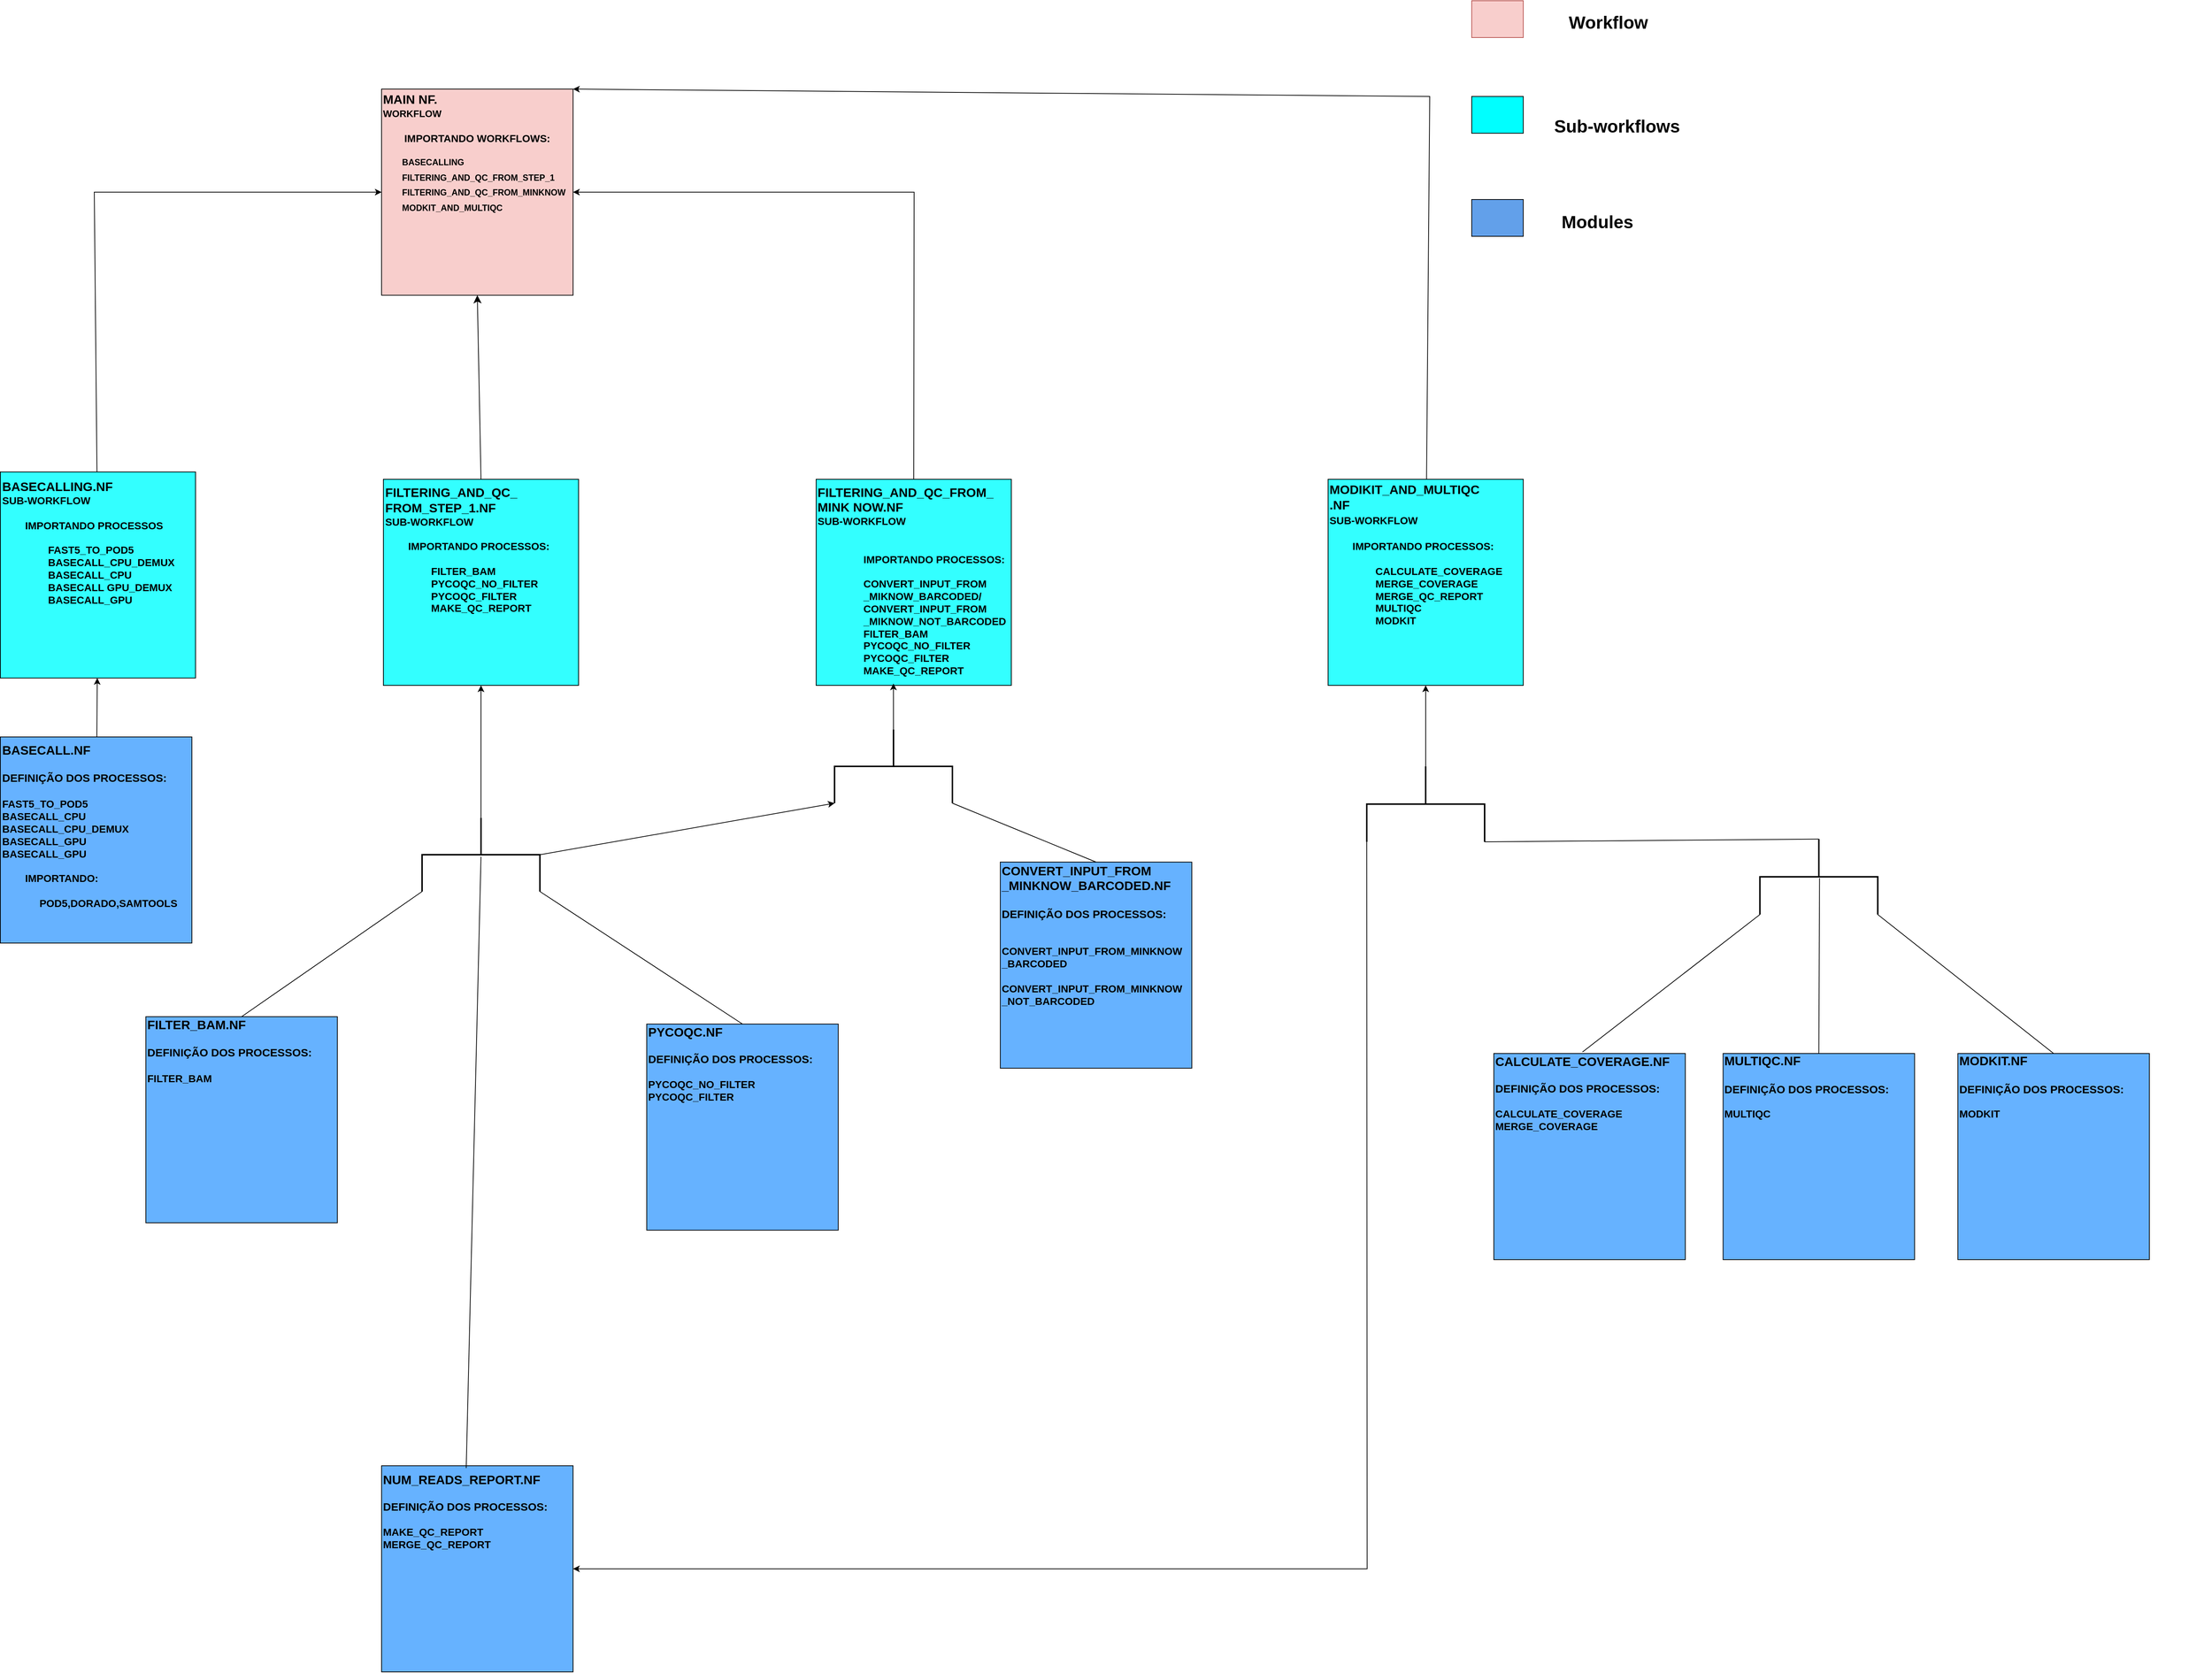 <mxfile version="27.0.5">
  <diagram name="Page-1" id="t2Y7v9IfT3PWE-Zk0duQ">
    <mxGraphModel dx="3488" dy="3156" grid="1" gridSize="10" guides="1" tooltips="1" connect="1" arrows="1" fold="1" page="1" pageScale="1" pageWidth="850" pageHeight="1100" math="0" shadow="0">
      <root>
        <mxCell id="0" />
        <mxCell id="1" parent="0" />
        <mxCell id="yUYCpwI-ni2RMW_3PlUK-1" value="&lt;div&gt;&lt;br&gt;&lt;/div&gt;&lt;div&gt;&lt;br&gt;&lt;/div&gt;&lt;div&gt;&lt;font style=&quot;font-size: 17px;&quot;&gt;&lt;strong data-end=&quot;480&quot; data-start=&quot;465&quot;&gt;&lt;font&gt;MAIN NF.&lt;/font&gt;&lt;/strong&gt;&lt;font&gt;&lt;font&gt;&lt;strong data-end=&quot;480&quot; data-start=&quot;465&quot;&gt;&lt;font&gt;&lt;br&gt;&lt;/font&gt;&lt;/strong&gt;&lt;/font&gt;&lt;/font&gt;&lt;/font&gt;&lt;/div&gt;&lt;div&gt;&lt;b&gt;&lt;font style=&quot;font-size: 13px;&quot;&gt;&lt;span data-end=&quot;480&quot; data-start=&quot;465&quot;&gt;&lt;font&gt;&lt;font&gt;WORKFLOW&lt;/font&gt;&lt;font&gt;&lt;br&gt;&lt;/font&gt;&lt;/font&gt;&lt;/span&gt;&lt;/font&gt;&lt;/b&gt;&lt;/div&gt;&lt;div&gt;&lt;b&gt;&lt;font style=&quot;font-size: 13px;&quot;&gt;&lt;span data-end=&quot;480&quot; data-start=&quot;465&quot;&gt;&lt;font&gt;&lt;font&gt;&lt;br&gt;&lt;/font&gt;&lt;/font&gt;&lt;/span&gt;&lt;/font&gt;&lt;/b&gt;&lt;/div&gt;&lt;div&gt;&lt;b&gt;&lt;font style=&quot;font-size: 13px;&quot;&gt;&lt;span data-end=&quot;480&quot; data-start=&quot;465&quot;&gt;&lt;font&gt;&lt;span style=&quot;white-space: pre;&quot;&gt;&#x9;&lt;/span&gt;&lt;/font&gt;&lt;/span&gt;&lt;/font&gt;&lt;font&gt;&lt;span data-end=&quot;480&quot; data-start=&quot;465&quot;&gt;&lt;font&gt;&lt;font&gt;IMPORTANDO WORKFLOWS:&lt;/font&gt;&lt;font&gt;&lt;br&gt;&lt;/font&gt;&lt;/font&gt;&lt;/span&gt;&lt;/font&gt;&lt;/b&gt;&lt;/div&gt;&lt;div&gt;&lt;b&gt;&lt;font&gt;&lt;font&gt;&lt;span data-end=&quot;480&quot; data-start=&quot;465&quot;&gt;&lt;font&gt;&lt;font&gt;&lt;br&gt;&lt;/font&gt;&lt;/font&gt;&lt;/span&gt;&lt;/font&gt;&lt;/font&gt;&lt;/b&gt;&lt;/div&gt;&lt;div&gt;&lt;b&gt;&lt;font&gt;&lt;font&gt;&lt;sup&gt;&lt;span data-end=&quot;480&quot; data-start=&quot;465&quot;&gt;&lt;span style=&quot;white-space: pre;&quot;&gt;&#x9;&lt;/span&gt;BASECALLING&lt;/span&gt;&lt;/sup&gt;&lt;/font&gt;&lt;/font&gt;&lt;/b&gt;&lt;/div&gt;&lt;b&gt;&lt;font&gt;&lt;font&gt;&lt;sup&gt;&lt;span data-end=&quot;622&quot; data-start=&quot;590&quot;&gt;&lt;span style=&quot;white-space: pre;&quot;&gt;&#x9;&lt;/span&gt;FILTERING_AND_QC_FROM_STEP_1&lt;/span&gt;&lt;/sup&gt;&lt;br&gt;&lt;sup&gt;&lt;span data-end=&quot;734&quot; data-start=&quot;701&quot;&gt;&lt;span style=&quot;white-space: pre;&quot;&gt;&#x9;&lt;/span&gt;FILTERING_AND_QC_FROM_MINKNOW&lt;/span&gt; &lt;/sup&gt;&lt;br&gt;&lt;/font&gt;&lt;/font&gt;&lt;/b&gt;&lt;div&gt;&lt;b&gt;&lt;font&gt;&lt;font&gt;&lt;sup&gt;&lt;span data-end=&quot;833&quot; data-start=&quot;811&quot;&gt;&lt;span style=&quot;white-space: pre;&quot;&gt;&#x9;&lt;/span&gt;MODKIT_AND_MULTIQC&lt;/span&gt;&lt;/sup&gt;&lt;/font&gt;&lt;/font&gt;&lt;/b&gt;&lt;/div&gt;&lt;div&gt;&lt;b&gt;&lt;font&gt;&lt;font&gt;&lt;sup&gt;&lt;span data-end=&quot;833&quot; data-start=&quot;811&quot;&gt;&lt;br&gt;&lt;/span&gt;&lt;/sup&gt;&lt;/font&gt;&lt;/font&gt;&lt;/b&gt;&lt;/div&gt;&lt;div&gt;&lt;b&gt;&lt;font style=&quot;font-size: 13px;&quot;&gt;&lt;sup&gt;&lt;span data-end=&quot;833&quot; data-start=&quot;811&quot;&gt;&lt;br&gt;&lt;/span&gt;&lt;/sup&gt;&lt;/font&gt;&lt;/b&gt;&lt;/div&gt;&lt;div&gt;&lt;font style=&quot;font-size: 13px;&quot;&gt;&lt;sup&gt;&lt;strong data-end=&quot;833&quot; data-start=&quot;811&quot;&gt;&lt;br&gt;&lt;/strong&gt;&lt;/sup&gt;&lt;/font&gt;&lt;/div&gt;&lt;div&gt;&lt;font style=&quot;font-size: 13px;&quot;&gt;&lt;sup&gt;&lt;strong data-end=&quot;833&quot; data-start=&quot;811&quot;&gt;&lt;br&gt;&lt;/strong&gt;&lt;/sup&gt;&lt;/font&gt;&lt;/div&gt;&lt;div&gt;&lt;font style=&quot;font-size: 13px;&quot;&gt;&lt;sup&gt;&lt;strong data-end=&quot;833&quot; data-start=&quot;811&quot;&gt;&lt;br&gt;&lt;/strong&gt;&lt;/sup&gt;&lt;/font&gt;&lt;/div&gt;&lt;div&gt;&lt;font style=&quot;font-size: 13px;&quot;&gt;&lt;sup&gt;&lt;strong data-end=&quot;833&quot; data-start=&quot;811&quot;&gt;&lt;br&gt;&lt;/strong&gt;&lt;/sup&gt;&lt;/font&gt;&lt;/div&gt;&lt;div&gt;&lt;font style=&quot;font-size: 13px;&quot;&gt;&lt;sup&gt;&lt;strong data-end=&quot;833&quot; data-start=&quot;811&quot;&gt;&lt;br&gt;&lt;/strong&gt;&lt;/sup&gt;&lt;/font&gt;&lt;/div&gt;" style="rounded=0;whiteSpace=wrap;html=1;align=left;fillColor=#F8CECC;fontFamily=Helvetica;fontSize=14;fontStyle=0" parent="1" vertex="1">
          <mxGeometry x="530" y="-840" width="260" height="280" as="geometry" />
        </mxCell>
        <mxCell id="yUYCpwI-ni2RMW_3PlUK-3" value="&lt;div&gt;&lt;font style=&quot;font-size: 17px;&quot;&gt;&lt;strong data-end=&quot;480&quot; data-start=&quot;465&quot;&gt;&lt;font&gt;BASECALL.NF&lt;/font&gt;&lt;/strong&gt;&lt;/font&gt;&lt;/div&gt;&lt;div&gt;&lt;font style=&quot;font-size: 15px;&quot;&gt;&lt;strong data-end=&quot;480&quot; data-start=&quot;465&quot;&gt;&lt;font&gt;&lt;br&gt;&lt;/font&gt;&lt;/strong&gt;&lt;/font&gt;&lt;/div&gt;&lt;div&gt;&lt;font style=&quot;font-size: 15px;&quot;&gt;&lt;strong data-end=&quot;480&quot; data-start=&quot;465&quot;&gt;&lt;font&gt;DEFINIÇÃO DOS PROCESSOS:&lt;br&gt;&lt;/font&gt;&lt;/strong&gt;&lt;/font&gt;&lt;/div&gt;&lt;div&gt;&lt;font style=&quot;font-size: 15px;&quot;&gt;&lt;strong data-end=&quot;480&quot; data-start=&quot;465&quot;&gt;&lt;font&gt;&lt;br&gt;&lt;/font&gt;&lt;/strong&gt;&lt;/font&gt;&lt;/div&gt;&lt;div&gt;&lt;font&gt;&lt;strong data-end=&quot;480&quot; data-start=&quot;465&quot;&gt;&lt;font&gt;&lt;font&gt;&lt;span style=&quot;white-space: pre;&quot;&gt;&lt;/span&gt;FAST5_TO_POD5&lt;/font&gt;&lt;/font&gt;&lt;/strong&gt;&lt;/font&gt;&lt;/div&gt;&lt;div&gt;&lt;font&gt;&lt;strong data-end=&quot;480&quot; data-start=&quot;465&quot;&gt;&lt;font&gt;BASECALL&lt;font&gt;_CPU&lt;/font&gt;&lt;/font&gt;&lt;/strong&gt;&lt;/font&gt;&lt;/div&gt;&lt;div&gt;&lt;font&gt;&lt;strong data-end=&quot;480&quot; data-start=&quot;465&quot;&gt;&lt;font&gt;BASECALL&lt;font&gt;_CPU_DEMUX&lt;/font&gt;&lt;/font&gt;&lt;/strong&gt;&lt;/font&gt;&lt;/div&gt;&lt;div&gt;&lt;font&gt;&lt;strong data-end=&quot;480&quot; data-start=&quot;465&quot;&gt;&lt;font&gt;&lt;font&gt;BASECALL_GPU&lt;/font&gt;&lt;/font&gt;&lt;/strong&gt;&lt;/font&gt;&lt;/div&gt;&lt;div&gt;&lt;font&gt;&lt;strong data-end=&quot;480&quot; data-start=&quot;465&quot;&gt;&lt;font&gt;&lt;font&gt;BASECALL_GPU&lt;/font&gt;&lt;/font&gt;&lt;/strong&gt;&lt;/font&gt;&lt;/div&gt;&lt;div&gt;&lt;font&gt;&lt;strong data-end=&quot;480&quot; data-start=&quot;465&quot;&gt;&lt;font&gt;&lt;font&gt;&lt;br&gt;&lt;/font&gt;&lt;/font&gt;&lt;/strong&gt;&lt;/font&gt;&lt;/div&gt;&lt;div&gt;&lt;font&gt;&lt;strong data-end=&quot;480&quot; data-start=&quot;465&quot;&gt;&lt;font&gt;&lt;span style=&quot;white-space: pre;&quot;&gt;&#x9;&lt;/span&gt;&lt;font&gt;IMPORTANDO:&lt;/font&gt;&lt;font&gt;&lt;br&gt;&lt;/font&gt;&lt;/font&gt;&lt;/strong&gt;&lt;/font&gt;&lt;/div&gt;&lt;div&gt;&lt;font&gt;&lt;strong data-end=&quot;480&quot; data-start=&quot;465&quot;&gt;&lt;font&gt;&lt;font&gt;&lt;br&gt;&lt;/font&gt;&lt;/font&gt;&lt;/strong&gt;&lt;/font&gt;&lt;/div&gt;&lt;div&gt;&lt;font&gt;&lt;strong data-end=&quot;480&quot; data-start=&quot;465&quot;&gt;&lt;font&gt;&lt;font&gt;&amp;nbsp;&amp;nbsp;&amp;nbsp;&amp;nbsp;&amp;nbsp;&amp;nbsp;&amp;nbsp;&amp;nbsp;&amp;nbsp;&amp;nbsp;&amp;nbsp;&amp;nbsp; &lt;font&gt;POD5,DORADO,SAMTOOLS&lt;/font&gt;&lt;/font&gt;&lt;/font&gt;&lt;/strong&gt;&lt;/font&gt;&lt;/div&gt;&lt;div&gt;&lt;font&gt;&lt;strong data-end=&quot;480&quot; data-start=&quot;465&quot;&gt;&lt;font&gt;&lt;font&gt;&lt;font&gt;&lt;br&gt;&lt;/font&gt;&lt;/font&gt;&lt;/font&gt;&lt;/strong&gt;&lt;/font&gt;&lt;/div&gt;&lt;div&gt;&lt;font&gt;&lt;sup&gt;&lt;strong data-end=&quot;480&quot; data-start=&quot;465&quot;&gt;&lt;span style=&quot;white-space: pre;&quot;&gt;&#x9;&lt;/span&gt;&lt;span style=&quot;white-space: pre;&quot;&gt;&#x9;&lt;/span&gt;&lt;/strong&gt;&lt;/sup&gt;&lt;/font&gt;&lt;/div&gt;" style="rounded=0;whiteSpace=wrap;html=1;align=left;shadow=0;fillColor=#66B2FF;fontFamily=Helvetica;fontSize=14;fontStyle=0" parent="1" vertex="1">
          <mxGeometry x="12.5" y="40" width="260" height="280" as="geometry" />
        </mxCell>
        <mxCell id="yUYCpwI-ni2RMW_3PlUK-4" value="&lt;div&gt;&lt;font style=&quot;font-size: 17px;&quot;&gt;&lt;strong data-end=&quot;480&quot; data-start=&quot;465&quot;&gt;&lt;font&gt;CALCULATE_COVERAGE.NF&lt;/font&gt;&lt;/strong&gt;&lt;/font&gt;&lt;/div&gt;&lt;div&gt;&lt;font&gt;&lt;strong data-end=&quot;480&quot; data-start=&quot;465&quot;&gt;&lt;font&gt;&lt;br&gt;&lt;/font&gt;&lt;/strong&gt;&lt;/font&gt;&lt;/div&gt;&lt;div&gt;&lt;font style=&quot;font-size: 15px;&quot;&gt;&lt;strong data-end=&quot;480&quot; data-start=&quot;465&quot;&gt;&lt;font&gt;DEFINIÇÃO DOS PROCESSOS:&lt;/font&gt;&lt;/strong&gt;&lt;/font&gt;&lt;/div&gt;&lt;div&gt;&lt;font&gt;&lt;strong data-end=&quot;480&quot; data-start=&quot;465&quot;&gt;&lt;font&gt;&lt;br&gt;&lt;/font&gt;&lt;/strong&gt;&lt;/font&gt;&lt;/div&gt;&lt;div&gt;&lt;font&gt;&lt;strong data-end=&quot;480&quot; data-start=&quot;465&quot;&gt;&lt;font&gt;CALCULATE_COVERAGE&lt;/font&gt;&lt;/strong&gt;&lt;/font&gt;&lt;/div&gt;&lt;div&gt;&lt;font&gt;&lt;strong data-end=&quot;480&quot; data-start=&quot;465&quot;&gt;&lt;font&gt;MERGE_COVERAGE&lt;br&gt;&lt;/font&gt;&lt;/strong&gt;&lt;/font&gt;&lt;/div&gt;&lt;div&gt;&lt;font&gt;&lt;strong data-end=&quot;480&quot; data-start=&quot;465&quot;&gt;&lt;font&gt;&lt;span style=&quot;white-space: pre;&quot;&gt;&lt;br&gt;&lt;/span&gt;&lt;/font&gt;&lt;/strong&gt;&lt;/font&gt;&lt;/div&gt;&lt;div&gt;&lt;font&gt;&lt;strong data-end=&quot;480&quot; data-start=&quot;465&quot;&gt;&lt;font&gt;&lt;span style=&quot;white-space: pre;&quot;&gt;&#x9;&lt;/span&gt;&lt;font&gt;&lt;br&gt;&lt;/font&gt;&lt;/font&gt;&lt;/strong&gt;&lt;/font&gt;&lt;/div&gt;&lt;div&gt;&lt;font&gt;&lt;strong data-end=&quot;480&quot; data-start=&quot;465&quot;&gt;&lt;font&gt;&lt;font&gt;&lt;br&gt;&lt;/font&gt;&lt;/font&gt;&lt;/strong&gt;&lt;/font&gt;&lt;/div&gt;&lt;div&gt;&lt;font&gt;&lt;strong data-end=&quot;480&quot; data-start=&quot;465&quot;&gt;&lt;font&gt;&lt;font&gt;&lt;br&gt;&lt;/font&gt;&lt;/font&gt;&lt;/strong&gt;&lt;/font&gt;&lt;/div&gt;&lt;div&gt;&lt;font&gt;&lt;strong data-end=&quot;480&quot; data-start=&quot;465&quot;&gt;&lt;font&gt;&lt;font&gt;&lt;br&gt;&lt;/font&gt;&lt;/font&gt;&lt;/strong&gt;&lt;/font&gt;&lt;/div&gt;&lt;div&gt;&lt;font&gt;&lt;strong data-end=&quot;480&quot; data-start=&quot;465&quot;&gt;&lt;font&gt;&lt;font&gt;&lt;br&gt;&lt;/font&gt;&lt;/font&gt;&lt;/strong&gt;&lt;/font&gt;&lt;/div&gt;&lt;div&gt;&lt;font&gt;&lt;strong data-end=&quot;480&quot; data-start=&quot;465&quot;&gt;&lt;font&gt;&lt;font&gt;&lt;br&gt;&lt;/font&gt;&lt;/font&gt;&lt;/strong&gt;&lt;/font&gt;&lt;/div&gt;&lt;div&gt;&lt;font&gt;&lt;strong data-end=&quot;480&quot; data-start=&quot;465&quot;&gt;&lt;font&gt;&lt;font&gt;&amp;nbsp;&amp;nbsp;&amp;nbsp;&amp;nbsp;&amp;nbsp;&amp;nbsp;&amp;nbsp;&amp;nbsp;&amp;nbsp;&amp;nbsp;&amp;nbsp;&amp;nbsp;&amp;nbsp;&amp;nbsp;&amp;nbsp;&amp;nbsp;&amp;nbsp; &lt;font&gt;&lt;br&gt;&lt;/font&gt;&lt;/font&gt;&lt;/font&gt;&lt;/strong&gt;&lt;/font&gt;&lt;/div&gt;&lt;div&gt;&lt;font&gt;&lt;strong data-end=&quot;480&quot; data-start=&quot;465&quot;&gt;&lt;font&gt;&lt;font&gt;&lt;br&gt;&lt;/font&gt;&lt;/font&gt;&lt;/strong&gt;&lt;/font&gt;&lt;/div&gt;&lt;div&gt;&lt;font&gt;&lt;sup&gt;&lt;strong data-end=&quot;480&quot; data-start=&quot;465&quot;&gt;&lt;span style=&quot;white-space: pre;&quot;&gt;&#x9;&lt;/span&gt;&lt;span style=&quot;white-space: pre;&quot;&gt;&#x9;&lt;/span&gt;&lt;/strong&gt;&lt;/sup&gt;&lt;/font&gt;&lt;/div&gt;" style="rounded=0;whiteSpace=wrap;html=1;align=left;shadow=0;fillColor=#66B2FF;fontFamily=Helvetica;fontSize=14;fontStyle=0" parent="1" vertex="1">
          <mxGeometry x="2040" y="470" width="260" height="280" as="geometry" />
        </mxCell>
        <mxCell id="yUYCpwI-ni2RMW_3PlUK-5" value="&lt;div&gt;&lt;font style=&quot;font-size: 17px;&quot;&gt;&lt;strong data-end=&quot;480&quot; data-start=&quot;465&quot;&gt;&lt;font&gt;&lt;br&gt;&lt;/font&gt;&lt;/strong&gt;&lt;/font&gt;&lt;/div&gt;&lt;div&gt;&lt;font style=&quot;font-size: 17px;&quot;&gt;&lt;strong data-end=&quot;480&quot; data-start=&quot;465&quot;&gt;&lt;font&gt;&lt;br&gt;&lt;/font&gt;&lt;/strong&gt;&lt;/font&gt;&lt;/div&gt;&lt;div&gt;&lt;font style=&quot;font-size: 17px;&quot;&gt;&lt;strong data-end=&quot;480&quot; data-start=&quot;465&quot;&gt;&lt;font&gt;CONVERT_INPUT_FROM&lt;/font&gt;&lt;/strong&gt;&lt;/font&gt;&lt;/div&gt;&lt;div&gt;&lt;font style=&quot;font-size: 17px;&quot;&gt;&lt;strong data-end=&quot;480&quot; data-start=&quot;465&quot;&gt;&lt;font&gt;_MINKNOW_BARCODED.NF&lt;/font&gt;&lt;/strong&gt;&lt;/font&gt;&lt;/div&gt;&lt;div&gt;&lt;font style=&quot;font-size: 15px;&quot;&gt;&lt;strong data-end=&quot;480&quot; data-start=&quot;465&quot;&gt;&lt;font&gt;&lt;br&gt;&lt;/font&gt;&lt;/strong&gt;&lt;/font&gt;&lt;/div&gt;&lt;div&gt;&lt;font style=&quot;font-size: 15px;&quot;&gt;&lt;strong data-end=&quot;480&quot; data-start=&quot;465&quot;&gt;&lt;font&gt;DEFINIÇÃO DOS PROCESSOS:&lt;/font&gt;&lt;/strong&gt;&lt;/font&gt;&lt;/div&gt;&lt;div&gt;&lt;font&gt;&lt;strong data-end=&quot;480&quot; data-start=&quot;465&quot;&gt;&lt;font&gt;&lt;br&gt;&lt;/font&gt;&lt;/strong&gt;&lt;/font&gt;&lt;/div&gt;&lt;div&gt;&lt;font&gt;&lt;strong data-end=&quot;480&quot; data-start=&quot;465&quot;&gt;&lt;font&gt;&lt;br&gt;&lt;/font&gt;&lt;/strong&gt;&lt;/font&gt;&lt;/div&gt;&lt;div&gt;&lt;b&gt;&lt;span&gt;&lt;span style=&quot;color: rgb(0, 0, 0); font-style: normal; font-kerning: normal;&quot; class=&quot;OYPEnA font-feature-liga-off font-feature-clig-off font-feature-calt-off text-decoration-none text-strikethrough-none&quot;&gt;CONVERT_INPUT_FROM_MINKNOW&lt;/span&gt;&lt;/span&gt;&lt;/b&gt;&lt;/div&gt;&lt;div&gt;&lt;b&gt;&lt;span&gt;&lt;span style=&quot;color: rgb(0, 0, 0); font-style: normal; font-kerning: normal;&quot; class=&quot;OYPEnA font-feature-liga-off font-feature-clig-off font-feature-calt-off text-decoration-none text-strikethrough-none&quot;&gt;_BARCODED&lt;/span&gt;&lt;/span&gt;&lt;/b&gt;&lt;/div&gt;&lt;div&gt;&lt;b&gt;&lt;span&gt;&lt;span style=&quot;color: rgb(0, 0, 0); font-style: normal; font-kerning: normal;&quot; class=&quot;OYPEnA font-feature-liga-off font-feature-clig-off font-feature-calt-off text-decoration-none text-strikethrough-none&quot;&gt;&lt;br&gt;&lt;/span&gt;&lt;/span&gt;&lt;/b&gt;&lt;/div&gt;&lt;div&gt;&lt;b&gt;&lt;span style=&quot;color: rgb(0, 0, 0); font-style: normal; font-kerning: normal;&quot; class=&quot;OYPEnA font-feature-liga-off font-feature-clig-off font-feature-calt-off text-decoration-none text-strikethrough-none&quot;&gt;&lt;span&gt;CONVERT_INPUT_FROM_MINKNOW&lt;/span&gt;&lt;/span&gt;&lt;/b&gt;&lt;/div&gt;&lt;div&gt;&lt;b&gt;&lt;span style=&quot;color: rgb(0, 0, 0); font-style: normal; font-kerning: normal;&quot; class=&quot;OYPEnA font-feature-liga-off font-feature-clig-off font-feature-calt-off text-decoration-none text-strikethrough-none&quot;&gt;&lt;span&gt;_NOT_BARCODED&lt;br&gt;&lt;/span&gt;&lt;/span&gt;&lt;/b&gt;&lt;/div&gt;&lt;div&gt;&lt;span style=&quot;color: rgb(0, 0, 0); font-style: normal; font-kerning: normal;&quot; class=&quot;OYPEnA font-feature-liga-off font-feature-clig-off font-feature-calt-off text-decoration-none text-strikethrough-none&quot;&gt;&lt;span&gt;&lt;br&gt;&lt;/span&gt; &lt;/span&gt;&lt;/div&gt;&lt;div&gt;&lt;font&gt;&lt;strong data-end=&quot;480&quot; data-start=&quot;465&quot;&gt;&lt;font&gt;&lt;font&gt;&lt;br&gt;&lt;/font&gt;&lt;/font&gt;&lt;/strong&gt;&lt;/font&gt;&lt;/div&gt;&lt;div&gt;&lt;font&gt;&lt;strong data-end=&quot;480&quot; data-start=&quot;465&quot;&gt;&lt;font&gt;&lt;font&gt;&amp;nbsp;&amp;nbsp;&amp;nbsp;&amp;nbsp;&amp;nbsp;&amp;nbsp;&amp;nbsp;&amp;nbsp;&amp;nbsp;&amp;nbsp;&amp;nbsp;&amp;nbsp;&amp;nbsp;&amp;nbsp;&amp;nbsp;&amp;nbsp; &lt;br&gt;&lt;/font&gt;&lt;/font&gt;&lt;/strong&gt;&lt;/font&gt;&lt;/div&gt;&lt;div&gt;&lt;font&gt;&lt;strong data-end=&quot;480&quot; data-start=&quot;465&quot;&gt;&lt;font&gt;&lt;font&gt;&lt;br&gt;&lt;/font&gt;&lt;/font&gt;&lt;/strong&gt;&lt;/font&gt;&lt;/div&gt;&lt;div&gt;&lt;font&gt;&lt;strong data-end=&quot;480&quot; data-start=&quot;465&quot;&gt;&lt;font&gt;&lt;font&gt;&lt;font&gt;&lt;br&gt;&lt;/font&gt;&lt;/font&gt;&lt;/font&gt;&lt;/strong&gt;&lt;/font&gt;&lt;/div&gt;&lt;div&gt;&lt;font&gt;&lt;strong data-end=&quot;480&quot; data-start=&quot;465&quot;&gt;&lt;font&gt;&lt;font&gt;&lt;br&gt;&lt;/font&gt;&lt;/font&gt;&lt;/strong&gt;&lt;/font&gt;&lt;/div&gt;&lt;div&gt;&lt;font&gt;&lt;sup&gt;&lt;strong data-end=&quot;480&quot; data-start=&quot;465&quot;&gt;&lt;span style=&quot;white-space: pre;&quot;&gt;&#x9;&lt;/span&gt;&lt;span style=&quot;white-space: pre;&quot;&gt;&#x9;&lt;/span&gt;&lt;/strong&gt;&lt;/sup&gt;&lt;/font&gt;&lt;/div&gt;" style="rounded=0;whiteSpace=wrap;html=1;align=left;shadow=0;fillColor=#66B2FF;fontFamily=Helvetica;fontSize=14;fontStyle=0" parent="1" vertex="1">
          <mxGeometry x="1370" y="210" width="260" height="280" as="geometry" />
        </mxCell>
        <mxCell id="yUYCpwI-ni2RMW_3PlUK-6" value="&lt;div&gt;&lt;font style=&quot;font-size: 17px;&quot;&gt;&lt;strong data-end=&quot;480&quot; data-start=&quot;465&quot;&gt;&lt;font&gt;FILTER_BAM.NF&lt;/font&gt;&lt;/strong&gt;&lt;/font&gt;&lt;/div&gt;&lt;div&gt;&lt;font style=&quot;font-size: 15px;&quot;&gt;&lt;strong data-end=&quot;480&quot; data-start=&quot;465&quot;&gt;&lt;font&gt;&lt;br&gt;&lt;/font&gt;&lt;/strong&gt;&lt;/font&gt;&lt;/div&gt;&lt;div&gt;&lt;font style=&quot;font-size: 15px;&quot;&gt;&lt;strong data-end=&quot;480&quot; data-start=&quot;465&quot;&gt;&lt;font&gt;DEFINIÇÃO DOS PROCESSOS:&lt;/font&gt;&lt;/strong&gt;&lt;/font&gt;&lt;/div&gt;&lt;div&gt;&lt;font style=&quot;font-size: 15px;&quot;&gt;&lt;strong data-end=&quot;480&quot; data-start=&quot;465&quot;&gt;&lt;font&gt;&lt;br&gt;&lt;/font&gt;&lt;/strong&gt;&lt;/font&gt;&lt;/div&gt;&lt;div&gt;&lt;font&gt;&lt;strong data-end=&quot;480&quot; data-start=&quot;465&quot;&gt;FILTER_BAM&lt;br&gt;&lt;/strong&gt;&lt;/font&gt;&lt;/div&gt;&lt;div&gt;&lt;font&gt;&lt;strong data-end=&quot;480&quot; data-start=&quot;465&quot;&gt;&lt;font&gt;&lt;span style=&quot;white-space: pre;&quot;&gt;&lt;br&gt;&lt;/span&gt;&lt;/font&gt;&lt;/strong&gt;&lt;/font&gt;&lt;/div&gt;&lt;div&gt;&lt;font&gt;&lt;strong data-end=&quot;480&quot; data-start=&quot;465&quot;&gt;&lt;font&gt;&lt;span style=&quot;white-space: pre;&quot;&gt;&#x9;&lt;/span&gt;&lt;font&gt;&lt;br&gt;&lt;/font&gt;&lt;/font&gt;&lt;/strong&gt;&lt;/font&gt;&lt;/div&gt;&lt;div&gt;&lt;font&gt;&lt;strong data-end=&quot;480&quot; data-start=&quot;465&quot;&gt;&lt;font&gt;&lt;font&gt;&lt;br&gt;&lt;/font&gt;&lt;/font&gt;&lt;/strong&gt;&lt;/font&gt;&lt;/div&gt;&lt;div&gt;&lt;font&gt;&lt;strong data-end=&quot;480&quot; data-start=&quot;465&quot;&gt;&lt;font&gt;&lt;font&gt;&amp;nbsp;&amp;nbsp;&amp;nbsp;&amp;nbsp;&amp;nbsp;&amp;nbsp;&amp;nbsp;&amp;nbsp;&amp;nbsp;&amp;nbsp;&amp;nbsp;&amp;nbsp;&amp;nbsp;&amp;nbsp;&amp;nbsp;&amp;nbsp;&amp;nbsp; &lt;font&gt;&lt;br&gt;&lt;/font&gt;&lt;/font&gt;&lt;/font&gt;&lt;/strong&gt;&lt;/font&gt;&lt;/div&gt;&lt;div&gt;&lt;font&gt;&lt;strong data-end=&quot;480&quot; data-start=&quot;465&quot;&gt;&lt;font&gt;&lt;font&gt;&lt;br&gt;&lt;/font&gt;&lt;/font&gt;&lt;/strong&gt;&lt;/font&gt;&lt;/div&gt;&lt;div&gt;&lt;font&gt;&lt;sup&gt;&lt;strong data-end=&quot;480&quot; data-start=&quot;465&quot;&gt;&lt;span style=&quot;white-space: pre;&quot;&gt;&lt;br&gt;&lt;/span&gt;&lt;/strong&gt;&lt;/sup&gt;&lt;/font&gt;&lt;/div&gt;&lt;div&gt;&lt;font&gt;&lt;sup&gt;&lt;strong data-end=&quot;480&quot; data-start=&quot;465&quot;&gt;&lt;span style=&quot;white-space: pre;&quot;&gt;&lt;br&gt;&lt;/span&gt;&lt;/strong&gt;&lt;/sup&gt;&lt;/font&gt;&lt;/div&gt;&lt;div&gt;&lt;font&gt;&lt;sup&gt;&lt;strong data-end=&quot;480&quot; data-start=&quot;465&quot;&gt;&lt;span style=&quot;white-space: pre;&quot;&gt;&lt;br&gt;&lt;/span&gt;&lt;/strong&gt;&lt;/sup&gt;&lt;/font&gt;&lt;/div&gt;&lt;div&gt;&lt;font&gt;&lt;sup&gt;&lt;strong data-end=&quot;480&quot; data-start=&quot;465&quot;&gt;&lt;span style=&quot;white-space: pre;&quot;&gt;&lt;br&gt;&lt;/span&gt;&lt;/strong&gt;&lt;/sup&gt;&lt;/font&gt;&lt;/div&gt;&lt;div&gt;&lt;font&gt;&lt;sup&gt;&lt;strong data-end=&quot;480&quot; data-start=&quot;465&quot;&gt;&lt;span style=&quot;white-space: pre;&quot;&gt;&#x9;&lt;/span&gt;&lt;span style=&quot;white-space: pre;&quot;&gt;&#x9;&lt;/span&gt;&lt;/strong&gt;&lt;/sup&gt;&lt;/font&gt;&lt;/div&gt;" style="rounded=0;whiteSpace=wrap;html=1;align=left;shadow=0;fillColor=#66B2FF;fontFamily=Helvetica;fontSize=14;fontStyle=0" parent="1" vertex="1">
          <mxGeometry x="210" y="420" width="260" height="280" as="geometry" />
        </mxCell>
        <mxCell id="yUYCpwI-ni2RMW_3PlUK-8" value="&lt;div&gt;&lt;font style=&quot;font-size: 17px;&quot;&gt;&lt;strong data-end=&quot;480&quot; data-start=&quot;465&quot;&gt;&lt;font&gt;MODKIT.NF&lt;/font&gt;&lt;/strong&gt;&lt;/font&gt;&lt;/div&gt;&lt;div&gt;&lt;font style=&quot;font-size: 15px;&quot;&gt;&lt;strong data-end=&quot;480&quot; data-start=&quot;465&quot;&gt;&lt;font&gt;&lt;br&gt;&lt;/font&gt;&lt;/strong&gt;&lt;/font&gt;&lt;/div&gt;&lt;div&gt;&lt;font style=&quot;font-size: 15px;&quot;&gt;&lt;strong data-end=&quot;480&quot; data-start=&quot;465&quot;&gt;&lt;font&gt;DEFINIÇÃO DOS PROCESSOS:&lt;/font&gt;&lt;/strong&gt;&lt;/font&gt;&lt;/div&gt;&lt;div&gt;&lt;font&gt;&lt;strong data-end=&quot;480&quot; data-start=&quot;465&quot;&gt;&lt;font&gt;&lt;br&gt;&lt;/font&gt;&lt;/strong&gt;&lt;/font&gt;&lt;/div&gt;&lt;div&gt;&lt;font&gt;&lt;strong data-end=&quot;480&quot; data-start=&quot;465&quot;&gt;MODKIT&lt;br&gt;&lt;/strong&gt;&lt;/font&gt;&lt;/div&gt;&lt;div&gt;&lt;font&gt;&lt;strong data-end=&quot;480&quot; data-start=&quot;465&quot;&gt;&lt;font&gt;&lt;span style=&quot;white-space: pre;&quot;&gt;&lt;br&gt;&lt;/span&gt;&lt;/font&gt;&lt;/strong&gt;&lt;/font&gt;&lt;/div&gt;&lt;div&gt;&lt;font&gt;&lt;strong data-end=&quot;480&quot; data-start=&quot;465&quot;&gt;&lt;font&gt;&lt;font&gt;&lt;span style=&quot;white-space: pre;&quot;&gt;&#x9;&lt;/span&gt;&lt;span style=&quot;white-space: pre;&quot;&gt;&#x9;&lt;/span&gt;&lt;span style=&quot;white-space: pre;&quot;&gt;&#x9;&lt;/span&gt;&lt;span style=&quot;white-space: pre;&quot;&gt;&#x9;&lt;/span&gt;&lt;span style=&quot;white-space: pre;&quot;&gt;&#x9;&lt;/span&gt;&lt;span style=&quot;white-space: pre;&quot;&gt;&#x9;&lt;/span&gt;&lt;span style=&quot;white-space: pre;&quot;&gt;&#x9;&lt;/span&gt;&lt;span style=&quot;white-space: pre;&quot;&gt;&#x9;&lt;/span&gt;&lt;span style=&quot;white-space: pre;&quot;&gt;&#x9;&lt;/span&gt;&lt;span style=&quot;white-space: pre;&quot;&gt;&#x9;&lt;/span&gt;&lt;span style=&quot;white-space: pre;&quot;&gt;&#x9;&lt;/span&gt;&lt;br&gt;&lt;/font&gt;&lt;/font&gt;&lt;/strong&gt;&lt;/font&gt;&lt;/div&gt;&lt;div&gt;&lt;font&gt;&lt;strong data-end=&quot;480&quot; data-start=&quot;465&quot;&gt;&lt;font&gt;&lt;font&gt;&lt;span style=&quot;white-space: pre;&quot;&gt;&lt;br&gt;&lt;/span&gt;&lt;/font&gt;&lt;/font&gt;&lt;/strong&gt;&lt;/font&gt;&lt;/div&gt;&lt;div&gt;&lt;font&gt;&lt;strong data-end=&quot;480&quot; data-start=&quot;465&quot;&gt;&lt;font&gt;&lt;font&gt;&lt;span style=&quot;white-space: pre;&quot;&gt;&lt;br&gt;&lt;/span&gt;&lt;/font&gt;&lt;/font&gt;&lt;/strong&gt;&lt;/font&gt;&lt;/div&gt;&lt;div&gt;&lt;font&gt;&lt;strong data-end=&quot;480&quot; data-start=&quot;465&quot;&gt;&lt;font&gt;&lt;font&gt;&lt;span style=&quot;white-space: pre;&quot;&gt;&lt;br&gt;&lt;/span&gt;&lt;/font&gt;&lt;/font&gt;&lt;/strong&gt;&lt;/font&gt;&lt;/div&gt;&lt;div&gt;&lt;font&gt;&lt;strong data-end=&quot;480&quot; data-start=&quot;465&quot;&gt;&lt;font&gt;&lt;font&gt;&lt;span style=&quot;white-space: pre;&quot;&gt;&lt;br&gt;&lt;/span&gt;&lt;/font&gt;&lt;/font&gt;&lt;/strong&gt;&lt;/font&gt;&lt;/div&gt;&lt;div&gt;&lt;font&gt;&lt;strong data-end=&quot;480&quot; data-start=&quot;465&quot;&gt;&lt;font&gt;&lt;font&gt;&lt;span style=&quot;white-space: pre;&quot;&gt;&lt;br&gt;&lt;/span&gt;&lt;/font&gt;&lt;/font&gt;&lt;/strong&gt;&lt;/font&gt;&lt;/div&gt;&lt;div&gt;&lt;font&gt;&lt;strong data-end=&quot;480&quot; data-start=&quot;465&quot;&gt;&lt;font&gt;&lt;font&gt;&lt;span style=&quot;white-space: pre;&quot;&gt;&#x9;&lt;/span&gt;&lt;br&gt;&lt;/font&gt;&lt;/font&gt;&lt;/strong&gt;&lt;/font&gt;&lt;/div&gt;&lt;div&gt;&lt;font&gt;&lt;strong data-end=&quot;480&quot; data-start=&quot;465&quot;&gt;&lt;font&gt;&lt;font&gt;&amp;nbsp;&amp;nbsp;&amp;nbsp;&amp;nbsp;&amp;nbsp;&amp;nbsp;&amp;nbsp;&amp;nbsp;&amp;nbsp;&amp;nbsp;&amp;nbsp;&amp;nbsp;&amp;nbsp;&amp;nbsp;&amp;nbsp;&amp;nbsp;&amp;nbsp; &lt;font&gt;&lt;br&gt;&lt;/font&gt;&lt;/font&gt;&lt;/font&gt;&lt;/strong&gt;&lt;/font&gt;&lt;/div&gt;&lt;div&gt;&lt;font&gt;&lt;strong data-end=&quot;480&quot; data-start=&quot;465&quot;&gt;&lt;font&gt;&lt;font&gt;&lt;br&gt;&lt;/font&gt;&lt;/font&gt;&lt;/strong&gt;&lt;/font&gt;&lt;/div&gt;&lt;div&gt;&lt;font&gt;&lt;sup&gt;&lt;strong data-end=&quot;480&quot; data-start=&quot;465&quot;&gt;&lt;span style=&quot;white-space: pre;&quot;&gt;&#x9;&lt;/span&gt;&lt;span style=&quot;white-space: pre;&quot;&gt;&#x9;&lt;/span&gt;&lt;/strong&gt;&lt;/sup&gt;&lt;/font&gt;&lt;/div&gt;" style="rounded=0;whiteSpace=wrap;html=1;align=left;shadow=0;fillColor=#66B2FF;fontFamily=Helvetica;fontSize=14;fontStyle=0" parent="1" vertex="1">
          <mxGeometry x="2670" y="470" width="260" height="280" as="geometry" />
        </mxCell>
        <mxCell id="yUYCpwI-ni2RMW_3PlUK-9" value="&lt;div&gt;&lt;font style=&quot;font-size: 17px;&quot;&gt;&lt;strong data-end=&quot;480&quot; data-start=&quot;465&quot;&gt;&lt;font&gt;MULTIQC.NF&lt;/font&gt;&lt;/strong&gt;&lt;/font&gt;&lt;/div&gt;&lt;div&gt;&lt;font style=&quot;font-size: 15px;&quot;&gt;&lt;strong data-end=&quot;480&quot; data-start=&quot;465&quot;&gt;&lt;font&gt;&lt;br&gt;&lt;/font&gt;&lt;/strong&gt;&lt;/font&gt;&lt;/div&gt;&lt;div&gt;&lt;font style=&quot;font-size: 15px;&quot;&gt;&lt;strong data-end=&quot;480&quot; data-start=&quot;465&quot;&gt;&lt;font&gt;DEFINIÇÃO DOS PROCESSOS:&lt;/font&gt;&lt;/strong&gt;&lt;/font&gt;&lt;/div&gt;&lt;div&gt;&lt;font&gt;&lt;strong data-end=&quot;480&quot; data-start=&quot;465&quot;&gt;&lt;font&gt;&lt;br&gt;&lt;/font&gt;&lt;/strong&gt;&lt;/font&gt;&lt;/div&gt;&lt;div&gt;&lt;font&gt;&lt;strong data-end=&quot;480&quot; data-start=&quot;465&quot;&gt;MULTIQC&lt;br&gt;&lt;/strong&gt;&lt;/font&gt;&lt;/div&gt;&lt;div&gt;&lt;font&gt;&lt;strong data-end=&quot;480&quot; data-start=&quot;465&quot;&gt;&lt;font&gt;&lt;font&gt;&lt;br&gt;&lt;/font&gt;&lt;/font&gt;&lt;/strong&gt;&lt;/font&gt;&lt;/div&gt;&lt;div&gt;&lt;font&gt;&lt;strong data-end=&quot;480&quot; data-start=&quot;465&quot;&gt;&lt;font&gt;&lt;font&gt;&lt;span style=&quot;white-space: pre;&quot;&gt;&#x9;&lt;/span&gt;&lt;/font&gt;&lt;/font&gt;&lt;/strong&gt;&lt;/font&gt;&lt;/div&gt;&lt;div&gt;&lt;font&gt;&lt;strong data-end=&quot;480&quot; data-start=&quot;465&quot;&gt;&lt;font&gt;&lt;font&gt;&lt;br&gt;&lt;/font&gt;&lt;/font&gt;&lt;/strong&gt;&lt;/font&gt;&lt;/div&gt;&lt;div&gt;&lt;font&gt;&lt;strong data-end=&quot;480&quot; data-start=&quot;465&quot;&gt;&lt;font&gt;&lt;font&gt;&lt;span style=&quot;white-space: pre;&quot;&gt;&lt;br&gt;&lt;/span&gt;&lt;/font&gt;&lt;/font&gt;&lt;/strong&gt;&lt;/font&gt;&lt;/div&gt;&lt;div&gt;&lt;font&gt;&lt;strong data-end=&quot;480&quot; data-start=&quot;465&quot;&gt;&lt;font&gt;&lt;font&gt;&lt;span style=&quot;white-space: pre;&quot;&gt;&#x9;&lt;/span&gt;&lt;span style=&quot;white-space: pre;&quot;&gt;&#x9;&lt;/span&gt;&lt;span style=&quot;white-space: pre;&quot;&gt;&#x9;&lt;/span&gt;&lt;span style=&quot;white-space: pre;&quot;&gt;&#x9;&lt;/span&gt;&lt;/font&gt;&lt;/font&gt;&lt;/strong&gt;&lt;/font&gt;&lt;/div&gt;&lt;div&gt;&lt;font&gt;&lt;strong data-end=&quot;480&quot; data-start=&quot;465&quot;&gt;&lt;font&gt;&lt;font&gt;&lt;br&gt;&lt;/font&gt;&lt;/font&gt;&lt;/strong&gt;&lt;/font&gt;&lt;/div&gt;&lt;div&gt;&lt;font&gt;&lt;strong data-end=&quot;480&quot; data-start=&quot;465&quot;&gt;&lt;font&gt;&lt;font&gt;&lt;span style=&quot;white-space: pre;&quot;&gt;&#x9;&lt;/span&gt;&lt;span style=&quot;white-space: pre;&quot;&gt;&#x9;&lt;/span&gt;&lt;span style=&quot;white-space: pre;&quot;&gt;&#x9;&lt;/span&gt;&lt;span style=&quot;white-space: pre;&quot;&gt;&#x9;&lt;/span&gt;&lt;span style=&quot;white-space: pre;&quot;&gt;&#x9;&lt;/span&gt;&lt;span style=&quot;white-space: pre;&quot;&gt;&#x9;&lt;/span&gt;&lt;br&gt;&lt;/font&gt;&lt;/font&gt;&lt;/strong&gt;&lt;/font&gt;&lt;/div&gt;&lt;div&gt;&lt;font&gt;&lt;strong data-end=&quot;480&quot; data-start=&quot;465&quot;&gt;&lt;font&gt;&lt;font&gt;&lt;span style=&quot;white-space: pre;&quot;&gt;&#x9;&lt;/span&gt;&lt;br&gt;&lt;/font&gt;&lt;/font&gt;&lt;/strong&gt;&lt;/font&gt;&lt;/div&gt;&lt;div&gt;&lt;br&gt;&lt;/div&gt;&lt;div&gt;&lt;font&gt;&lt;strong data-end=&quot;480&quot; data-start=&quot;465&quot;&gt;&lt;font&gt;&lt;font&gt;&lt;br&gt;&lt;/font&gt;&lt;/font&gt;&lt;/strong&gt;&lt;/font&gt;&lt;/div&gt;&lt;div&gt;&lt;font&gt;&lt;sup&gt;&lt;strong data-end=&quot;480&quot; data-start=&quot;465&quot;&gt;&lt;span style=&quot;white-space: pre;&quot;&gt;&#x9;&lt;/span&gt;&lt;span style=&quot;white-space: pre;&quot;&gt;&#x9;&lt;/span&gt;&lt;/strong&gt;&lt;/sup&gt;&lt;/font&gt;&lt;/div&gt;" style="rounded=0;whiteSpace=wrap;html=1;align=left;shadow=0;fillColor=#66B2FF;fontFamily=Helvetica;fontSize=14;fontStyle=0" parent="1" vertex="1">
          <mxGeometry x="2351.25" y="470" width="260" height="280" as="geometry" />
        </mxCell>
        <mxCell id="yUYCpwI-ni2RMW_3PlUK-10" value="&lt;div&gt;&lt;font style=&quot;font-size: 17px;&quot;&gt;&lt;strong data-end=&quot;480&quot; data-start=&quot;465&quot;&gt;&lt;font&gt;NUM_READS_REPORT.NF&lt;/font&gt;&lt;/strong&gt;&lt;/font&gt;&lt;/div&gt;&lt;div&gt;&lt;font&gt;&lt;strong data-end=&quot;480&quot; data-start=&quot;465&quot;&gt;&lt;font&gt;&lt;br&gt;&lt;/font&gt;&lt;/strong&gt;&lt;/font&gt;&lt;/div&gt;&lt;div&gt;&lt;font style=&quot;font-size: 15px;&quot;&gt;&lt;strong data-end=&quot;480&quot; data-start=&quot;465&quot;&gt;&lt;font&gt;DEFINIÇÃO DOS PROCESSOS:&lt;/font&gt;&lt;/strong&gt;&lt;/font&gt;&lt;/div&gt;&lt;div&gt;&lt;font&gt;&lt;strong data-end=&quot;480&quot; data-start=&quot;465&quot;&gt;&lt;font&gt;&lt;br&gt;&lt;/font&gt;&lt;/strong&gt;&lt;/font&gt;&lt;/div&gt;&lt;div&gt;&lt;font&gt;&lt;strong data-end=&quot;480&quot; data-start=&quot;465&quot;&gt;MAKE_QC_REPORT&lt;/strong&gt;&lt;/font&gt;&lt;/div&gt;&lt;div&gt;&lt;font&gt;&lt;strong data-end=&quot;480&quot; data-start=&quot;465&quot;&gt;MERGE_QC_REPORT&lt;br&gt;&lt;/strong&gt;&lt;/font&gt;&lt;/div&gt;&lt;div&gt;&lt;font&gt;&lt;strong data-end=&quot;480&quot; data-start=&quot;465&quot;&gt;&lt;font&gt;&lt;span style=&quot;white-space: pre;&quot;&gt;&#x9;&lt;/span&gt;&lt;font&gt;&lt;br&gt;&lt;/font&gt;&lt;/font&gt;&lt;/strong&gt;&lt;/font&gt;&lt;/div&gt;&lt;div&gt;&lt;font&gt;&lt;strong data-end=&quot;480&quot; data-start=&quot;465&quot;&gt;&lt;font&gt;&lt;font&gt;&lt;span style=&quot;white-space: pre;&quot;&gt;&#x9;&lt;/span&gt;&lt;/font&gt;&lt;font&gt;&lt;br&gt;&lt;/font&gt;&lt;/font&gt;&lt;/strong&gt;&lt;/font&gt;&lt;/div&gt;&lt;div&gt;&lt;font&gt;&lt;strong data-end=&quot;480&quot; data-start=&quot;465&quot;&gt;&lt;font&gt;&lt;font&gt;&lt;span style=&quot;white-space: pre;&quot;&gt;&#x9;&lt;span style=&quot;white-space: pre;&quot;&gt;&#x9;&lt;/span&gt;&#x9;&lt;/span&gt;&lt;span style=&quot;white-space: pre;&quot;&gt;&#x9;&lt;/span&gt;&lt;span style=&quot;white-space: pre;&quot;&gt;&#x9;&lt;/span&gt;&lt;span style=&quot;white-space: pre;&quot;&gt;&#x9;&lt;/span&gt;&lt;span style=&quot;white-space: pre;&quot;&gt;&#x9;&lt;/span&gt;&lt;span style=&quot;white-space: pre;&quot;&gt;&#x9;&lt;/span&gt;&lt;br&gt;&lt;/font&gt;&lt;/font&gt;&lt;/strong&gt;&lt;/font&gt;&lt;/div&gt;&lt;div&gt;&lt;font&gt;&lt;strong data-end=&quot;480&quot; data-start=&quot;465&quot;&gt;&lt;font&gt;&lt;font&gt;&amp;nbsp;&amp;nbsp;&amp;nbsp;&amp;nbsp;&amp;nbsp;&amp;nbsp;&amp;nbsp;&amp;nbsp;&amp;nbsp;&amp;nbsp;&amp;nbsp;&amp;nbsp;&amp;nbsp;&amp;nbsp;&amp;nbsp;&amp;nbsp; &lt;font&gt;&lt;br&gt;&lt;/font&gt;&lt;/font&gt;&lt;/font&gt;&lt;/strong&gt;&lt;/font&gt;&lt;/div&gt;&lt;div&gt;&lt;font&gt;&lt;strong data-end=&quot;480&quot; data-start=&quot;465&quot;&gt;&lt;font&gt;&lt;font&gt;&lt;font&gt;&lt;br&gt;&lt;/font&gt;&lt;/font&gt;&lt;/font&gt;&lt;/strong&gt;&lt;/font&gt;&lt;/div&gt;&lt;div&gt;&lt;font&gt;&lt;strong data-end=&quot;480&quot; data-start=&quot;465&quot;&gt;&lt;font&gt;&lt;font&gt;&lt;br&gt;&lt;/font&gt;&lt;/font&gt;&lt;/strong&gt;&lt;/font&gt;&lt;/div&gt;&lt;div&gt;&lt;font&gt;&lt;strong data-end=&quot;480&quot; data-start=&quot;465&quot;&gt;&lt;font&gt;&lt;font&gt;&lt;br&gt;&lt;/font&gt;&lt;/font&gt;&lt;/strong&gt;&lt;/font&gt;&lt;/div&gt;&lt;div&gt;&lt;font&gt;&lt;strong data-end=&quot;480&quot; data-start=&quot;465&quot;&gt;&lt;font&gt;&lt;font&gt;&lt;br&gt;&lt;/font&gt;&lt;/font&gt;&lt;/strong&gt;&lt;/font&gt;&lt;/div&gt;&lt;div&gt;&lt;font&gt;&lt;sup&gt;&lt;strong data-end=&quot;480&quot; data-start=&quot;465&quot;&gt;&lt;span style=&quot;white-space: pre;&quot;&gt;&#x9;&lt;/span&gt;&lt;span style=&quot;white-space: pre;&quot;&gt;&#x9;&lt;/span&gt;&lt;/strong&gt;&lt;/sup&gt;&lt;/font&gt;&lt;/div&gt;" style="rounded=0;whiteSpace=wrap;html=1;align=left;shadow=0;fillColor=#66B2FF;fontFamily=Helvetica;fontSize=14;fontStyle=0" parent="1" vertex="1">
          <mxGeometry x="530" y="1030" width="260" height="280" as="geometry" />
        </mxCell>
        <mxCell id="yUYCpwI-ni2RMW_3PlUK-11" value="&lt;div&gt;&lt;font style=&quot;font-size: 17px;&quot;&gt;&lt;strong data-end=&quot;480&quot; data-start=&quot;465&quot;&gt;&lt;font&gt;PYCOQC.NF&lt;/font&gt;&lt;/strong&gt;&lt;/font&gt;&lt;/div&gt;&lt;div&gt;&lt;font&gt;&lt;strong data-end=&quot;480&quot; data-start=&quot;465&quot;&gt;&lt;font&gt;&lt;br&gt;&lt;/font&gt;&lt;/strong&gt;&lt;/font&gt;&lt;/div&gt;&lt;div&gt;&lt;font style=&quot;font-size: 15px;&quot;&gt;&lt;strong data-end=&quot;480&quot; data-start=&quot;465&quot;&gt;&lt;font&gt;DEFINIÇÃO DOS PROCESSOS:&lt;/font&gt;&lt;/strong&gt;&lt;/font&gt;&lt;/div&gt;&lt;div&gt;&lt;font&gt;&lt;strong data-end=&quot;480&quot; data-start=&quot;465&quot;&gt;&lt;font&gt;&lt;br&gt;&lt;/font&gt;&lt;/strong&gt;&lt;/font&gt;&lt;/div&gt;&lt;div&gt;&lt;font&gt;&lt;strong data-end=&quot;480&quot; data-start=&quot;465&quot;&gt;PYCOQC_NO_FILTER&lt;br&gt;&lt;/strong&gt;&lt;/font&gt;&lt;/div&gt;&lt;div&gt;&lt;font&gt;&lt;strong data-end=&quot;480&quot; data-start=&quot;465&quot;&gt;PYCOQC_FILTER&lt;br&gt;&lt;/strong&gt;&lt;/font&gt;&lt;/div&gt;&lt;div&gt;&lt;font&gt;&lt;strong data-end=&quot;480&quot; data-start=&quot;465&quot;&gt;&lt;font&gt;&lt;span style=&quot;white-space: pre;&quot;&gt;&#x9;&lt;/span&gt;&lt;/font&gt;&lt;/strong&gt;&lt;/font&gt;&lt;/div&gt;&lt;div&gt;&lt;font&gt;&lt;strong data-end=&quot;480&quot; data-start=&quot;465&quot;&gt;&lt;font&gt;&lt;span style=&quot;white-space: pre;&quot;&gt;&#x9;&lt;/span&gt;&lt;font&gt;&lt;br&gt;&lt;/font&gt;&lt;/font&gt;&lt;/strong&gt;&lt;/font&gt;&lt;/div&gt;&lt;div&gt;&lt;font&gt;&lt;strong data-end=&quot;480&quot; data-start=&quot;465&quot;&gt;&lt;font&gt;&lt;font&gt;&lt;span style=&quot;white-space: pre;&quot;&gt;&#x9;&lt;/span&gt;&lt;span style=&quot;white-space: pre;&quot;&gt;&#x9;&lt;/span&gt;&lt;span style=&quot;white-space: pre;&quot;&gt;&#x9;&lt;/span&gt;&lt;span style=&quot;white-space: pre;&quot;&gt;&#x9;&lt;/span&gt;&lt;span style=&quot;white-space: pre;&quot;&gt;&#x9;&lt;/span&gt;&lt;span style=&quot;white-space: pre;&quot;&gt;&#x9;&lt;/span&gt;&lt;span style=&quot;white-space: pre;&quot;&gt;&#x9;&lt;/span&gt;&lt;span style=&quot;white-space: pre;&quot;&gt;&#x9;&lt;/span&gt;&lt;span style=&quot;white-space: pre;&quot;&gt;&#x9;&lt;/span&gt;&lt;span style=&quot;white-space: pre;&quot;&gt;&#x9;&lt;/span&gt;&lt;span style=&quot;white-space: pre;&quot;&gt;&#x9;&lt;/span&gt;&lt;br&gt;&lt;/font&gt;&lt;/font&gt;&lt;/strong&gt;&lt;/font&gt;&lt;/div&gt;&lt;div&gt;&lt;font&gt;&lt;strong data-end=&quot;480&quot; data-start=&quot;465&quot;&gt;&lt;font&gt;&lt;font&gt;&lt;span style=&quot;white-space: pre;&quot;&gt;&#x9;&lt;/span&gt;&lt;br&gt;&lt;/font&gt;&lt;/font&gt;&lt;/strong&gt;&lt;/font&gt;&lt;/div&gt;&lt;div&gt;&lt;font&gt;&lt;strong data-end=&quot;480&quot; data-start=&quot;465&quot;&gt;&lt;font&gt;&lt;font&gt;&amp;nbsp;&amp;nbsp;&amp;nbsp;&amp;nbsp;&amp;nbsp;&amp;nbsp;&amp;nbsp;&amp;nbsp;&amp;nbsp;&amp;nbsp;&amp;nbsp;&amp;nbsp;&amp;nbsp;&amp;nbsp;&amp;nbsp;&amp;nbsp;&amp;nbsp; &lt;font&gt;&lt;br&gt;&lt;/font&gt;&lt;/font&gt;&lt;/font&gt;&lt;/strong&gt;&lt;/font&gt;&lt;/div&gt;&lt;div&gt;&lt;font&gt;&lt;strong data-end=&quot;480&quot; data-start=&quot;465&quot;&gt;&lt;font&gt;&lt;font&gt;&lt;br&gt;&lt;/font&gt;&lt;/font&gt;&lt;/strong&gt;&lt;/font&gt;&lt;/div&gt;&lt;div&gt;&lt;font&gt;&lt;strong data-end=&quot;480&quot; data-start=&quot;465&quot;&gt;&lt;font&gt;&lt;font&gt;&lt;br&gt;&lt;/font&gt;&lt;/font&gt;&lt;/strong&gt;&lt;/font&gt;&lt;/div&gt;&lt;div&gt;&lt;font&gt;&lt;strong data-end=&quot;480&quot; data-start=&quot;465&quot;&gt;&lt;font&gt;&lt;font&gt;&lt;br&gt;&lt;/font&gt;&lt;/font&gt;&lt;/strong&gt;&lt;/font&gt;&lt;/div&gt;&lt;div&gt;&lt;font&gt;&lt;strong data-end=&quot;480&quot; data-start=&quot;465&quot;&gt;&lt;font&gt;&lt;font&gt;&lt;br&gt;&lt;/font&gt;&lt;/font&gt;&lt;/strong&gt;&lt;/font&gt;&lt;/div&gt;&lt;div&gt;&lt;font&gt;&lt;sup&gt;&lt;strong data-end=&quot;480&quot; data-start=&quot;465&quot;&gt;&lt;span style=&quot;white-space: pre;&quot;&gt;&#x9;&lt;/span&gt;&lt;span style=&quot;white-space: pre;&quot;&gt;&#x9;&lt;/span&gt;&lt;/strong&gt;&lt;/sup&gt;&lt;/font&gt;&lt;/div&gt;" style="rounded=0;whiteSpace=wrap;html=1;align=left;fillColor=#66B2FF;fontFamily=Helvetica;fontSize=14;fontStyle=0" parent="1" vertex="1">
          <mxGeometry x="890" y="430" width="260" height="280" as="geometry" />
        </mxCell>
        <mxCell id="yUYCpwI-ni2RMW_3PlUK-12" value="&lt;div&gt;&lt;font style=&quot;font-size: 17px;&quot;&gt;&lt;strong data-end=&quot;480&quot; data-start=&quot;465&quot;&gt;&lt;font&gt;BASECALLING.NF&lt;/font&gt;&lt;/strong&gt;&lt;/font&gt;&lt;/div&gt;&lt;div&gt;&lt;font&gt;&lt;span data-start=&quot;1936&quot; data-end=&quot;1976&quot;&gt;&lt;b&gt;SUB-WORKFLOW&lt;/b&gt;&lt;/span&gt;&lt;/font&gt;&lt;/div&gt;&lt;br&gt;&lt;div&gt;&lt;font&gt;&lt;strong data-end=&quot;480&quot; data-start=&quot;465&quot;&gt;&lt;font&gt;&lt;span style=&quot;white-space: pre;&quot;&gt;&#x9;&lt;/span&gt;&lt;font&gt;IMPORTANDO&lt;/font&gt;&lt;font&gt; PROCESSOS&lt;br&gt;&lt;/font&gt;&lt;/font&gt;&lt;/strong&gt;&lt;/font&gt;&lt;/div&gt;&lt;div&gt;&lt;font&gt;&lt;strong data-end=&quot;480&quot; data-start=&quot;465&quot;&gt;&lt;font&gt;&lt;font&gt;&lt;span style=&quot;white-space: pre;&quot;&gt;&#x9;&lt;/span&gt;&lt;span style=&quot;white-space: pre;&quot;&gt;&#x9;&lt;/span&gt;&lt;br&gt;&lt;/font&gt;&lt;/font&gt;&lt;/strong&gt;&lt;/font&gt;&lt;/div&gt;&lt;div&gt;&lt;font&gt;&lt;strong data-end=&quot;480&quot; data-start=&quot;465&quot;&gt;&lt;font&gt;&lt;font&gt;&lt;span style=&quot;white-space: pre;&quot;&gt;&#x9;&lt;/span&gt;&lt;span style=&quot;white-space: pre;&quot;&gt;&#x9;&lt;/span&gt;FAST5_TO_POD5&lt;br&gt;&lt;/font&gt;&lt;/font&gt;&lt;/strong&gt;&lt;/font&gt;&lt;/div&gt;&lt;div&gt;&lt;font&gt;&lt;strong data-end=&quot;480&quot; data-start=&quot;465&quot;&gt;&lt;font&gt;&lt;font&gt;&lt;span style=&quot;white-space: pre;&quot;&gt;&#x9;&lt;/span&gt;&lt;span style=&quot;white-space: pre;&quot;&gt;&#x9;&lt;/span&gt;BASECALL_CPU_DEMUX&lt;br&gt;&lt;/font&gt;&lt;/font&gt;&lt;/strong&gt;&lt;/font&gt;&lt;/div&gt;&lt;div&gt;&lt;font&gt;&lt;strong data-end=&quot;480&quot; data-start=&quot;465&quot;&gt;&lt;font&gt;&lt;font&gt;&lt;span style=&quot;white-space: pre;&quot;&gt;&#x9;&lt;/span&gt;&lt;span style=&quot;white-space: pre;&quot;&gt;&#x9;BASECALL_CPU&lt;/span&gt;&lt;span style=&quot;white-space: pre;&quot;&gt;&#x9;&lt;/span&gt;&lt;span style=&quot;white-space: pre;&quot;&gt;&#x9;&lt;/span&gt;&lt;span style=&quot;white-space: pre;&quot;&gt;&#x9;&lt;/span&gt;&lt;span style=&quot;white-space: pre;&quot;&gt;&#x9;&lt;/span&gt;&lt;span style=&quot;white-space: pre;&quot;&gt;&#x9;&lt;/span&gt;&lt;span style=&quot;white-space: pre;&quot;&gt;&#x9;&lt;/span&gt;&lt;span style=&quot;white-space: pre;&quot;&gt;&#x9;&lt;/span&gt;&lt;span style=&quot;white-space: pre;&quot;&gt;&#x9;&lt;/span&gt;&lt;span style=&quot;white-space: pre;&quot;&gt;&#x9;&lt;/span&gt;&lt;br&gt;&lt;/font&gt;&lt;/font&gt;&lt;/strong&gt;&lt;/font&gt;&lt;/div&gt;&lt;div&gt;&lt;font&gt;&lt;strong data-end=&quot;480&quot; data-start=&quot;465&quot;&gt;&lt;font&gt;&lt;font&gt;&lt;span style=&quot;white-space: pre;&quot;&gt;&#x9;&lt;span style=&quot;white-space: pre;&quot;&gt;&#x9;&lt;/span&gt;&lt;/span&gt;&lt;/font&gt;&lt;/font&gt;BASECALL GPU_DEMUX&lt;br&gt;&lt;/strong&gt;&lt;/font&gt;&lt;/div&gt;&lt;div&gt;&lt;font&gt;&lt;strong data-end=&quot;480&quot; data-start=&quot;465&quot;&gt;&lt;font&gt;&lt;font&gt;&lt;span style=&quot;white-space: pre;&quot;&gt;&#x9;&lt;/span&gt;&lt;span style=&quot;white-space: pre;&quot;&gt;&#x9;&lt;/span&gt;BASECALL_GPU&lt;br&gt;&lt;/font&gt;&lt;/font&gt;&lt;/strong&gt;&lt;/font&gt;&lt;/div&gt;&lt;div&gt;&lt;font&gt;&lt;strong data-end=&quot;480&quot; data-start=&quot;465&quot;&gt;&lt;font&gt;&lt;font&gt;&lt;br&gt;&lt;/font&gt;&lt;/font&gt;&lt;/strong&gt;&lt;/font&gt;&lt;/div&gt;&lt;div&gt;&lt;font&gt;&lt;strong data-end=&quot;480&quot; data-start=&quot;465&quot;&gt;&lt;font&gt;&lt;font&gt;&lt;span style=&quot;white-space: pre;&quot;&gt;&#x9;&lt;/span&gt;&lt;span style=&quot;white-space: pre;&quot;&gt;&#x9;&lt;/span&gt;&lt;br&gt;&lt;/font&gt;&lt;/font&gt;&lt;/strong&gt;&lt;/font&gt;&lt;/div&gt;&lt;div&gt;&lt;font&gt;&lt;strong data-end=&quot;480&quot; data-start=&quot;465&quot;&gt;&lt;font&gt;&lt;font&gt;&lt;br&gt;&lt;/font&gt;&lt;/font&gt;&lt;/strong&gt;&lt;/font&gt;&lt;/div&gt;&lt;div&gt;&lt;font&gt;&lt;strong data-end=&quot;480&quot; data-start=&quot;465&quot;&gt;&lt;font&gt;&lt;font&gt;&lt;br&gt;&lt;/font&gt;&lt;/font&gt;&lt;/strong&gt;&lt;/font&gt;&lt;/div&gt;&lt;div&gt;&lt;font&gt;&lt;sup&gt;&lt;strong data-end=&quot;480&quot; data-start=&quot;465&quot;&gt;&lt;span style=&quot;white-space: pre;&quot;&gt;&#x9;&lt;/span&gt;&lt;span style=&quot;white-space: pre;&quot;&gt;&#x9;&lt;/span&gt;&lt;/strong&gt;&lt;/sup&gt;&lt;/font&gt;&lt;/div&gt;" style="rounded=0;whiteSpace=wrap;html=1;align=left;fillColor=#33FFFF;fontFamily=Helvetica;fontSize=14;fontStyle=0" parent="1" vertex="1">
          <mxGeometry x="12.5" y="-320" width="265" height="280" as="geometry" />
        </mxCell>
        <mxCell id="yUYCpwI-ni2RMW_3PlUK-13" value="&lt;div&gt;&lt;font&gt;&lt;strong data-end=&quot;480&quot; data-start=&quot;465&quot;&gt;&lt;font&gt;&lt;br&gt;&lt;/font&gt;&lt;/strong&gt;&lt;/font&gt;&lt;/div&gt;&lt;div&gt;&lt;font&gt;&lt;strong data-end=&quot;480&quot; data-start=&quot;465&quot;&gt;&lt;font&gt;&lt;br&gt;&lt;/font&gt;&lt;/strong&gt;&lt;/font&gt;&lt;/div&gt;&lt;div&gt;&lt;font&gt;&lt;strong data-end=&quot;480&quot; data-start=&quot;465&quot;&gt;&lt;font&gt;&lt;br&gt;&lt;/font&gt;&lt;/strong&gt;&lt;/font&gt;&lt;/div&gt;&lt;div&gt;&lt;font&gt;&lt;strong data-end=&quot;480&quot; data-start=&quot;465&quot;&gt;&lt;font&gt;&lt;br&gt;&lt;/font&gt;&lt;/strong&gt;&lt;/font&gt;&lt;/div&gt;&lt;div&gt;&lt;font style=&quot;font-size: 17px;&quot;&gt;&lt;strong data-end=&quot;480&quot; data-start=&quot;465&quot;&gt;&lt;font&gt;FILTERING_AND_QC_FROM_&lt;/font&gt;&lt;/strong&gt;&lt;/font&gt;&lt;/div&gt;&lt;div&gt;&lt;font style=&quot;font-size: 17px;&quot;&gt;&lt;strong data-end=&quot;480&quot; data-start=&quot;465&quot;&gt;&lt;font&gt;MINK NOW.NF&lt;/font&gt;&lt;/strong&gt;&lt;/font&gt;&lt;div&gt;&lt;div align=&quot;left&quot;&gt;&lt;font&gt;&lt;span data-start=&quot;1936&quot; data-end=&quot;1976&quot;&gt;&lt;b&gt;SUB-WORKFLOW&lt;br&gt;&lt;/b&gt;&lt;/span&gt;&lt;/font&gt;&lt;/div&gt;&lt;/div&gt;&lt;div&gt;&lt;font style=&quot;font-size: 15px;&quot;&gt;&lt;strong data-end=&quot;480&quot; data-start=&quot;465&quot;&gt;&lt;font&gt;&lt;br&gt;&lt;/font&gt;&lt;/strong&gt;&lt;/font&gt;&lt;/div&gt;&lt;/div&gt;&lt;div&gt;&lt;font&gt;&lt;strong data-end=&quot;480&quot; data-start=&quot;465&quot;&gt;&lt;font&gt;&lt;br&gt;&lt;/font&gt;&lt;/strong&gt;&lt;/font&gt;&lt;/div&gt;&lt;div&gt;&lt;font&gt;&lt;strong data-end=&quot;480&quot; data-start=&quot;465&quot;&gt;&lt;font&gt;&lt;span style=&quot;white-space: pre;&quot;&gt;&#x9;&lt;span style=&quot;white-space: pre;&quot;&gt;&#x9;&lt;/span&gt;&lt;/span&gt;&lt;font&gt;IMPORTANDO PROCESSOS:&lt;/font&gt;&lt;font&gt;&lt;br&gt;&lt;/font&gt;&lt;/font&gt;&lt;/strong&gt;&lt;/font&gt;&lt;/div&gt;&lt;div&gt;&lt;font&gt;&lt;strong data-end=&quot;480&quot; data-start=&quot;465&quot;&gt;&lt;font&gt;&lt;font&gt;&lt;span style=&quot;white-space: pre;&quot;&gt;&#x9;&lt;/span&gt;&lt;span style=&quot;white-space: pre;&quot;&gt;&#x9;&lt;/span&gt;&lt;span style=&quot;white-space: pre;&quot;&gt;&lt;br&gt;&lt;/span&gt;&lt;/font&gt;&lt;/font&gt;&lt;/strong&gt;&lt;/font&gt;&lt;/div&gt;&lt;div&gt;&lt;font&gt;&lt;strong data-end=&quot;480&quot; data-start=&quot;465&quot;&gt;&lt;font&gt;&lt;font&gt;&lt;span style=&quot;white-space: pre;&quot;&gt;&lt;span style=&quot;white-space: pre;&quot;&gt;&#x9;&lt;/span&gt;&lt;span style=&quot;white-space: pre;&quot;&gt;&#x9;&lt;/span&gt;CONVERT_INPUT_FROM&lt;/span&gt;&lt;/font&gt;&lt;/font&gt;&lt;/strong&gt;&lt;/font&gt;&lt;/div&gt;&lt;div&gt;&lt;font&gt;&lt;strong data-end=&quot;480&quot; data-start=&quot;465&quot;&gt;&lt;font&gt;&lt;font&gt;&lt;span style=&quot;white-space: pre;&quot;&gt;&lt;span style=&quot;white-space: pre;&quot;&gt;&#x9;&lt;/span&gt;&lt;span style=&quot;white-space: pre;&quot;&gt;&#x9;&lt;/span&gt;_MIKNOW_BARCODED/&#x9;&lt;/span&gt;&lt;span style=&quot;white-space: pre;&quot;&gt;&#x9;&lt;/span&gt;&lt;span style=&quot;white-space: pre;&quot;&gt;&#x9;&lt;/span&gt;&lt;span style=&quot;white-space: pre;&quot;&gt;&#x9;&lt;/span&gt;&lt;span style=&quot;white-space: pre;&quot;&gt;&#x9;&lt;/span&gt;&lt;span style=&quot;white-space: pre;&quot;&gt;&#x9;&lt;/span&gt;&lt;span style=&quot;white-space: pre;&quot;&gt;&#x9;&lt;/span&gt;&lt;span style=&quot;white-space: pre;&quot;&gt;&#x9;&lt;/span&gt;&lt;span style=&quot;white-space: pre;&quot;&gt;&#x9;&lt;/span&gt;&lt;br&gt;&lt;/font&gt;&lt;/font&gt;&lt;/strong&gt;&lt;/font&gt;&lt;/div&gt;&lt;div&gt;&lt;font&gt;&lt;strong data-end=&quot;480&quot; data-start=&quot;465&quot;&gt;&lt;font&gt;&lt;font&gt;&lt;span style=&quot;white-space: pre;&quot;&gt;&#x9;&lt;/span&gt;&amp;nbsp;&amp;nbsp;&amp;nbsp;&amp;nbsp;&amp;nbsp;&amp;nbsp;&amp;nbsp; &lt;/font&gt;&lt;/font&gt;&lt;/strong&gt;&lt;/font&gt;&lt;font&gt;&lt;strong data-end=&quot;480&quot; data-start=&quot;465&quot;&gt;&lt;font&gt;&lt;font&gt;&lt;span style=&quot;white-space: pre;&quot;&gt;&lt;span style=&quot;white-space: pre;&quot;&gt;&lt;/span&gt;CONVERT_INPUT_FROM&lt;/span&gt;&lt;/font&gt;&lt;/font&gt;&lt;/strong&gt;&lt;/font&gt;&lt;div&gt;&lt;font&gt;&lt;strong data-end=&quot;480&quot; data-start=&quot;465&quot;&gt;&lt;font&gt;&lt;font&gt;&lt;span style=&quot;white-space: pre;&quot;&gt;&lt;span style=&quot;white-space: pre;&quot;&gt;&#x9;&lt;/span&gt;&lt;span style=&quot;white-space: pre;&quot;&gt;&#x9;&lt;/span&gt;_MIKNOW_NOT_BARCODED&lt;/span&gt;&lt;/font&gt;&lt;/font&gt;&lt;/strong&gt;&lt;/font&gt;&lt;/div&gt;&lt;div&gt;&lt;font&gt;&lt;strong data-end=&quot;480&quot; data-start=&quot;465&quot;&gt;&lt;font&gt;&lt;font&gt;&lt;span style=&quot;white-space: pre;&quot;&gt;&lt;span style=&quot;white-space: pre;&quot;&gt;&#x9;&lt;/span&gt;&lt;span style=&quot;white-space: pre;&quot;&gt;&#x9;&lt;/span&gt;FILTER_BAM&lt;br&gt;&lt;/span&gt;&lt;/font&gt;&lt;/font&gt;&lt;/strong&gt;&lt;/font&gt;&lt;/div&gt;&lt;/div&gt;&lt;div&gt;&lt;font&gt;&lt;strong data-end=&quot;480&quot; data-start=&quot;465&quot;&gt;&lt;font&gt;&lt;font&gt;&amp;nbsp;&amp;nbsp;&amp;nbsp;&amp;nbsp;&amp;nbsp;&amp;nbsp;&amp;nbsp;&amp;nbsp;&amp;nbsp;&amp;nbsp;&amp;nbsp;&amp;nbsp;&amp;nbsp;&amp;nbsp;&amp;nbsp; &lt;font&gt;PYCOQC_NO_FILTER&lt;/font&gt;&lt;/font&gt;&lt;/font&gt;&lt;/strong&gt;&lt;/font&gt;&lt;/div&gt;&lt;div&gt;&lt;font&gt;&lt;strong data-end=&quot;480&quot; data-start=&quot;465&quot;&gt;&lt;font&gt;&lt;font&gt;&lt;font&gt;&lt;span style=&quot;white-space: pre;&quot;&gt;&#x9;&lt;/span&gt;&lt;span style=&quot;white-space: pre;&quot;&gt;      &lt;/span&gt;&lt;/font&gt;&lt;/font&gt;&lt;/font&gt;&lt;/strong&gt;&lt;/font&gt;&lt;font&gt;&lt;strong data-end=&quot;480&quot; data-start=&quot;465&quot;&gt;&lt;font&gt;&lt;font&gt;&lt;font&gt;&amp;nbsp; PYCOQC_FILTER&lt;/font&gt;&lt;/font&gt;&lt;/font&gt;&lt;/strong&gt;&lt;/font&gt;&lt;font&gt;&lt;strong data-end=&quot;480&quot; data-start=&quot;465&quot;&gt;&lt;font&gt;&lt;font&gt;&lt;font&gt;&lt;span style=&quot;white-space: pre;&quot;&gt;&#x9;&lt;/span&gt;&lt;br&gt;&lt;/font&gt;&lt;/font&gt;&lt;/font&gt;&lt;/strong&gt;&lt;/font&gt;&lt;/div&gt;&lt;div&gt;&lt;font&gt;&lt;strong data-end=&quot;480&quot; data-start=&quot;465&quot;&gt;&lt;font&gt;&lt;font&gt;&lt;span style=&quot;white-space: pre;&quot;&gt;&#x9;&lt;/span&gt;&lt;span style=&quot;white-space: pre;&quot;&gt;&#x9;&lt;/span&gt;MAKE_QC_REPORT&lt;br&gt;&lt;/font&gt;&lt;/font&gt;&lt;/strong&gt;&lt;/font&gt;&lt;/div&gt;&lt;div&gt;&lt;font&gt;&lt;strong data-end=&quot;480&quot; data-start=&quot;465&quot;&gt;&lt;font&gt;&lt;font&gt;&lt;br&gt;&lt;/font&gt;&lt;/font&gt;&lt;/strong&gt;&lt;/font&gt;&lt;/div&gt;&lt;div&gt;&lt;font&gt;&lt;strong data-end=&quot;480&quot; data-start=&quot;465&quot;&gt;&lt;font&gt;&lt;font&gt;&lt;br&gt;&lt;/font&gt;&lt;/font&gt;&lt;/strong&gt;&lt;/font&gt;&lt;/div&gt;&lt;div&gt;&lt;font&gt;&lt;strong data-end=&quot;480&quot; data-start=&quot;465&quot;&gt;&lt;font&gt;&lt;font&gt;&lt;br&gt;&lt;/font&gt;&lt;/font&gt;&lt;/strong&gt;&lt;/font&gt;&lt;/div&gt;&lt;div&gt;&lt;font&gt;&lt;sup&gt;&lt;strong data-end=&quot;480&quot; data-start=&quot;465&quot;&gt;&lt;span style=&quot;white-space: pre;&quot;&gt;&#x9;&lt;/span&gt;&lt;span style=&quot;white-space: pre;&quot;&gt;&#x9;&lt;/span&gt;&lt;/strong&gt;&lt;/sup&gt;&lt;/font&gt;&lt;/div&gt;" style="rounded=0;whiteSpace=wrap;html=1;align=left;fillColor=#33FFFF;fontFamily=Helvetica;fontSize=14;fontStyle=0" parent="1" vertex="1">
          <mxGeometry x="1120" y="-310" width="265" height="280" as="geometry" />
        </mxCell>
        <mxCell id="yUYCpwI-ni2RMW_3PlUK-14" value="&lt;div&gt;&lt;font style=&quot;font-size: 17px;&quot;&gt;&lt;strong data-end=&quot;480&quot; data-start=&quot;465&quot;&gt;&lt;font&gt;FILTERING_AND_QC_&lt;/font&gt;&lt;/strong&gt;&lt;/font&gt;&lt;/div&gt;&lt;div&gt;&lt;font style=&quot;font-size: 17px;&quot;&gt;&lt;strong data-end=&quot;480&quot; data-start=&quot;465&quot;&gt;&lt;font&gt;FROM_STEP_1.NF&lt;/font&gt;&lt;/strong&gt;&lt;/font&gt;&lt;/div&gt;&lt;div&gt;&lt;div&gt;&lt;font&gt;&lt;span data-start=&quot;1936&quot; data-end=&quot;1976&quot;&gt;&lt;b&gt;SUB-WORKFLOW&lt;/b&gt;&lt;/span&gt;&lt;/font&gt;&lt;/div&gt;&lt;/div&gt;&lt;br&gt;&lt;div&gt;&lt;font&gt;&lt;strong data-end=&quot;480&quot; data-start=&quot;465&quot;&gt;&lt;font&gt;&lt;span style=&quot;white-space: pre;&quot;&gt;&#x9;&lt;/span&gt;&lt;font&gt;IMPORTANDO PROCESSOS:&lt;/font&gt;&lt;font&gt;&lt;br&gt;&lt;/font&gt;&lt;/font&gt;&lt;/strong&gt;&lt;/font&gt;&lt;/div&gt;&lt;div&gt;&lt;font&gt;&lt;strong data-end=&quot;480&quot; data-start=&quot;465&quot;&gt;&lt;font&gt;&lt;font&gt;&lt;br&gt;&lt;/font&gt;&lt;/font&gt;&lt;/strong&gt;&lt;/font&gt;&lt;/div&gt;&lt;div&gt;&lt;font&gt;&lt;strong data-end=&quot;480&quot; data-start=&quot;465&quot;&gt;&lt;font&gt;&lt;font&gt;&lt;span style=&quot;white-space: pre;&quot;&gt;&#x9;&lt;/span&gt;&lt;span style=&quot;white-space: pre;&quot;&gt;&#x9;&lt;/span&gt;FILTER_BAM&lt;br&gt;&lt;/font&gt;&lt;/font&gt;&lt;/strong&gt;&lt;/font&gt;&lt;/div&gt;&lt;div&gt;&lt;font&gt;&lt;strong data-end=&quot;480&quot; data-start=&quot;465&quot;&gt;&lt;font&gt;&lt;font&gt;&lt;span style=&quot;white-space: pre;&quot;&gt;&#x9;&lt;/span&gt;&lt;span style=&quot;white-space: pre;&quot;&gt;&#x9;&lt;/span&gt;PYCOQC_NO_FILTER&lt;br&gt;&lt;/font&gt;&lt;/font&gt;&lt;/strong&gt;&lt;/font&gt;&lt;/div&gt;&lt;div&gt;&lt;font&gt;&lt;strong data-end=&quot;480&quot; data-start=&quot;465&quot;&gt;&lt;font&gt;&lt;font&gt;&lt;span style=&quot;white-space: pre;&quot;&gt;&#x9;&lt;/span&gt;&amp;nbsp;&amp;nbsp;&amp;nbsp;&amp;nbsp;&amp;nbsp;&amp;nbsp;&amp;nbsp; PYCOQC_FILTER&lt;br&gt;&lt;/font&gt;&lt;/font&gt;&lt;/strong&gt;&lt;/font&gt;&lt;/div&gt;&lt;div&gt;&lt;font&gt;&lt;strong data-end=&quot;480&quot; data-start=&quot;465&quot;&gt;&lt;font&gt;&lt;font&gt;&lt;span style=&quot;white-space: pre;&quot;&gt;&#x9;&lt;/span&gt;&lt;span style=&quot;white-space: pre;&quot;&gt;&#x9;&lt;/span&gt;&lt;span style=&quot;white-space: pre;&quot;&gt;MAKE_QC_REPORT&lt;/span&gt;&lt;span style=&quot;white-space: pre;&quot;&gt;&#x9;&lt;/span&gt;&lt;/font&gt;&lt;/font&gt;&lt;/strong&gt;&lt;/font&gt;&lt;/div&gt;&lt;div&gt;&lt;font&gt;&lt;strong data-end=&quot;480&quot; data-start=&quot;465&quot;&gt;&lt;font&gt;&lt;font&gt;&lt;br&gt;&lt;/font&gt;&lt;/font&gt;&lt;/strong&gt;&lt;/font&gt;&lt;/div&gt;&lt;div&gt;&lt;font&gt;&lt;strong data-end=&quot;480&quot; data-start=&quot;465&quot;&gt;&lt;font&gt;&lt;font&gt;&lt;span style=&quot;white-space: pre;&quot;&gt;&lt;br&gt;&lt;/span&gt;&lt;/font&gt;&lt;/font&gt;&lt;/strong&gt;&lt;/font&gt;&lt;/div&gt;&lt;div&gt;&lt;font&gt;&lt;strong data-end=&quot;480&quot; data-start=&quot;465&quot;&gt;&lt;font&gt;&lt;font&gt;&lt;span style=&quot;white-space: pre;&quot;&gt;&#x9;&lt;/span&gt;&lt;span style=&quot;white-space: pre;&quot;&gt;&#x9;&lt;/span&gt;&lt;span style=&quot;white-space: pre;&quot;&gt;&#x9;&lt;/span&gt;&lt;span style=&quot;white-space: pre;&quot;&gt;&#x9;&lt;/span&gt;&lt;span style=&quot;white-space: pre;&quot;&gt;&#x9;&lt;/span&gt;&lt;span style=&quot;white-space: pre;&quot;&gt;&#x9;&lt;/span&gt;&lt;span style=&quot;white-space: pre;&quot;&gt;&#x9;&lt;/span&gt;&lt;br&gt;&lt;/font&gt;&lt;/font&gt;&lt;/strong&gt;&lt;/font&gt;&lt;/div&gt;&lt;div&gt;&lt;font&gt;&lt;strong data-end=&quot;480&quot; data-start=&quot;465&quot;&gt;&lt;font&gt;&lt;font&gt;&lt;span style=&quot;white-space: pre;&quot;&gt;&#x9;&lt;span style=&quot;white-space: pre;&quot;&gt;&#x9;&lt;/span&gt;&lt;/span&gt;&lt;/font&gt;&lt;/font&gt;&lt;br&gt;&lt;/strong&gt;&lt;/font&gt;&lt;/div&gt;&lt;div&gt;&lt;font&gt;&lt;sup&gt;&lt;strong data-end=&quot;480&quot; data-start=&quot;465&quot;&gt;&lt;span style=&quot;white-space: pre;&quot;&gt;&#x9;&lt;/span&gt;&lt;span style=&quot;white-space: pre;&quot;&gt;&#x9;&lt;/span&gt;&lt;/strong&gt;&lt;/sup&gt;&lt;/font&gt;&lt;/div&gt;" style="rounded=0;whiteSpace=wrap;html=1;align=left;fillColor=#33FFFF;fontFamily=Helvetica;fontSize=14;fontStyle=0" parent="1" vertex="1">
          <mxGeometry x="532.5" y="-310" width="265" height="280" as="geometry" />
        </mxCell>
        <mxCell id="yUYCpwI-ni2RMW_3PlUK-17" value="" style="endArrow=classic;html=1;rounded=0;entryX=0;entryY=0.5;entryDx=0;entryDy=0;" parent="1" source="yUYCpwI-ni2RMW_3PlUK-12" target="yUYCpwI-ni2RMW_3PlUK-1" edge="1">
          <mxGeometry width="50" height="50" relative="1" as="geometry">
            <mxPoint x="320" y="594.62" as="sourcePoint" />
            <mxPoint x="390" y="-700" as="targetPoint" />
            <Array as="points">
              <mxPoint x="140" y="-700" />
            </Array>
          </mxGeometry>
        </mxCell>
        <mxCell id="yUYCpwI-ni2RMW_3PlUK-21" value="" style="strokeWidth=2;html=1;shape=mxgraph.flowchart.annotation_2;align=left;labelPosition=right;pointerEvents=1;rotation=90;" parent="1" vertex="1">
          <mxGeometry x="490" y="960" height="110" as="geometry" />
        </mxCell>
        <mxCell id="yUYCpwI-ni2RMW_3PlUK-27" value="" style="rounded=0;whiteSpace=wrap;html=1;fillColor=#f8cecc;strokeColor=#b85450;movable=1;resizable=1;rotatable=1;deletable=1;editable=1;locked=0;connectable=1;" parent="1" vertex="1">
          <mxGeometry x="2010" y="-960" width="70" height="50" as="geometry" />
        </mxCell>
        <mxCell id="yUYCpwI-ni2RMW_3PlUK-28" value="&lt;font style=&quot;font-size: 24px;&quot;&gt;&lt;b&gt;Workflow&lt;/b&gt;&lt;span data-end=&quot;675&quot; data-start=&quot;642&quot;&gt;&lt;br&gt;&lt;/span&gt;&lt;/font&gt;" style="text;html=1;align=center;verticalAlign=middle;resizable=1;points=[];autosize=1;strokeColor=none;fillColor=none;movable=1;rotatable=1;deletable=1;editable=1;locked=0;connectable=1;" parent="1" vertex="1">
          <mxGeometry x="2130" y="-950" width="130" height="40" as="geometry" />
        </mxCell>
        <mxCell id="yUYCpwI-ni2RMW_3PlUK-29" value="" style="rounded=0;whiteSpace=wrap;html=1;fillColor=#00FFFF;movable=1;resizable=1;rotatable=1;deletable=1;editable=1;locked=0;connectable=1;" parent="1" vertex="1">
          <mxGeometry x="2010" y="-830" width="70" height="50" as="geometry" />
        </mxCell>
        <mxCell id="yUYCpwI-ni2RMW_3PlUK-30" value="&lt;div align=&quot;left&quot;&gt;&lt;font style=&quot;font-size: 24px;&quot;&gt;&lt;span data-start=&quot;1936&quot; data-end=&quot;1976&quot;&gt;&lt;b&gt;Sub-workflows&lt;/b&gt;&lt;/span&gt;&lt;/font&gt;&lt;/div&gt;" style="text;whiteSpace=wrap;html=1;align=left;movable=1;resizable=1;rotatable=1;deletable=1;editable=1;locked=0;connectable=1;" parent="1" vertex="1">
          <mxGeometry x="2120" y="-810" width="180" height="50" as="geometry" />
        </mxCell>
        <mxCell id="yUYCpwI-ni2RMW_3PlUK-31" value="" style="rounded=0;whiteSpace=wrap;html=1;fillColor=light-dark(#62a0ea, #319eff);movable=1;resizable=1;rotatable=1;deletable=1;editable=1;locked=0;connectable=1;" parent="1" vertex="1">
          <mxGeometry x="2010" y="-690" width="70" height="50" as="geometry" />
        </mxCell>
        <mxCell id="yUYCpwI-ni2RMW_3PlUK-32" value="&lt;b&gt;&lt;font style=&quot;font-size: 24px;&quot;&gt;Modules&lt;/font&gt;&lt;/b&gt;" style="text;whiteSpace=wrap;html=1;align=left;movable=1;resizable=1;rotatable=1;deletable=1;editable=1;locked=0;connectable=1;" parent="1" vertex="1">
          <mxGeometry x="2130" y="-680" width="180" height="50" as="geometry" />
        </mxCell>
        <mxCell id="yUYCpwI-ni2RMW_3PlUK-16" value="&lt;div&gt;&lt;font style=&quot;font-size: 17px;&quot;&gt;&lt;b&gt;&lt;font&gt;&lt;span data-end=&quot;480&quot; data-start=&quot;465&quot;&gt;&lt;font&gt;MODIKIT_AND_MULTIQC&lt;/font&gt;&lt;/span&gt;&lt;/font&gt;&lt;/b&gt;&lt;/font&gt;&lt;/div&gt;&lt;div&gt;&lt;font style=&quot;font-size: 17px;&quot;&gt;&lt;b&gt;&lt;font&gt;&lt;span data-end=&quot;480&quot; data-start=&quot;465&quot;&gt;&lt;font&gt;.NF&lt;/font&gt;&lt;/span&gt;&lt;/font&gt;&lt;/b&gt;&lt;/font&gt;&lt;/div&gt;&lt;div&gt;&lt;font style=&quot;font-size: 17px;&quot;&gt;&lt;b&gt;&lt;font&gt;&lt;span data-end=&quot;480&quot; data-start=&quot;465&quot;&gt;&lt;/span&gt;&lt;/font&gt;&lt;/b&gt;&lt;/font&gt;&lt;b&gt;&lt;font&gt;&lt;span data-start=&quot;1936&quot; data-end=&quot;1976&quot;&gt;SUB-WORKFLOW&lt;/span&gt;&lt;/font&gt;&lt;/b&gt;&lt;/div&gt;&lt;b&gt;&lt;br&gt;&lt;/b&gt;&lt;div&gt;&lt;b&gt;&lt;font&gt;&lt;span data-end=&quot;480&quot; data-start=&quot;465&quot;&gt;&lt;font&gt;&lt;span style=&quot;white-space: pre;&quot;&gt;&#x9;&lt;/span&gt;&lt;font&gt;IMPORTANDO PROCESSOS:&lt;/font&gt;&lt;font&gt;&lt;br&gt;&lt;/font&gt;&lt;/font&gt;&lt;/span&gt;&lt;/font&gt;&lt;/b&gt;&lt;/div&gt;&lt;div&gt;&lt;b&gt;&lt;font&gt;&lt;span data-end=&quot;480&quot; data-start=&quot;465&quot;&gt;&lt;font&gt;&lt;font&gt;&lt;br&gt;&lt;/font&gt;&lt;/font&gt;&lt;/span&gt;&lt;/font&gt;&lt;/b&gt;&lt;/div&gt;&lt;div&gt;&lt;b&gt;&lt;font&gt;&lt;span data-end=&quot;480&quot; data-start=&quot;465&quot;&gt;&lt;font&gt;&lt;font&gt;&lt;span style=&quot;white-space: pre;&quot;&gt;&#x9;&lt;/span&gt;&lt;span style=&quot;white-space: pre;&quot;&gt;&#x9;&lt;/span&gt;CALCULATE_COVERAGE&lt;br&gt;&lt;/font&gt;&lt;/font&gt;&lt;/span&gt;&lt;/font&gt;&lt;/b&gt;&lt;/div&gt;&lt;div&gt;&lt;b&gt;&lt;font&gt;&lt;span data-end=&quot;480&quot; data-start=&quot;465&quot;&gt;&lt;font&gt;&lt;font&gt;&lt;span style=&quot;white-space: pre;&quot;&gt;&#x9;&lt;/span&gt;&lt;span style=&quot;white-space: pre;&quot;&gt;&#x9;&lt;/span&gt;MERGE_COVERAGE&lt;br&gt;&lt;/font&gt;&lt;/font&gt;&lt;/span&gt;&lt;/font&gt;&lt;/b&gt;&lt;/div&gt;&lt;div&gt;&lt;b&gt;&lt;font&gt;&lt;span data-end=&quot;480&quot; data-start=&quot;465&quot;&gt;&lt;font&gt;&lt;font&gt;&lt;span style=&quot;white-space: pre;&quot;&gt;&#x9;&lt;/span&gt;&lt;span style=&quot;white-space: pre;&quot;&gt;&#x9;&lt;/span&gt;MERGE_QC_REPORT&lt;br&gt;&lt;/font&gt;&lt;/font&gt;&lt;/span&gt;&lt;/font&gt;&lt;/b&gt;&lt;/div&gt;&lt;div&gt;&lt;b&gt;&lt;font&gt;&lt;span data-end=&quot;480&quot; data-start=&quot;465&quot;&gt;&lt;font&gt;&lt;font&gt;&lt;span style=&quot;white-space: pre;&quot;&gt;&#x9;&lt;/span&gt;&lt;span style=&quot;white-space: pre;&quot;&gt;&#x9;&lt;/span&gt;MULTIQC&lt;/font&gt;&lt;/font&gt;&lt;/span&gt;&lt;span data-end=&quot;480&quot; data-start=&quot;465&quot;&gt;&lt;font&gt;&lt;font&gt;&lt;br&gt;&lt;/font&gt;&lt;/font&gt;&lt;/span&gt;&lt;/font&gt;&lt;/b&gt;&lt;/div&gt;&lt;div&gt;&lt;b&gt;&lt;font&gt;&lt;span data-end=&quot;480&quot; data-start=&quot;465&quot;&gt;&lt;font&gt;&lt;font&gt;&lt;span style=&quot;white-space: pre;&quot;&gt;&#x9;&lt;/span&gt;&amp;nbsp;&amp;nbsp;&amp;nbsp;&amp;nbsp; &lt;span style=&quot;white-space: pre;&quot;&gt;&#x9;&lt;/span&gt;MODKIT&lt;br&gt;&lt;/font&gt;&lt;/font&gt;&lt;/span&gt;&lt;/font&gt;&lt;/b&gt;&lt;/div&gt;&lt;div&gt;&lt;font&gt;&lt;strong data-end=&quot;480&quot; data-start=&quot;465&quot;&gt;&lt;br&gt;&lt;/strong&gt;&lt;/font&gt;&lt;/div&gt;&lt;div&gt;&lt;font&gt;&lt;strong data-end=&quot;480&quot; data-start=&quot;465&quot;&gt;&lt;font&gt;&lt;font&gt;&lt;br&gt;&lt;/font&gt;&lt;/font&gt;&lt;/strong&gt;&lt;/font&gt;&lt;/div&gt;&lt;div&gt;&lt;font&gt;&lt;sup&gt;&lt;strong data-end=&quot;480&quot; data-start=&quot;465&quot;&gt;&lt;span style=&quot;white-space: pre;&quot;&gt;&#x9;&lt;/span&gt;&lt;span style=&quot;white-space: pre;&quot;&gt;&#x9;&lt;/span&gt;&lt;/strong&gt;&lt;/sup&gt;&lt;/font&gt;&lt;/div&gt;&lt;div&gt;&lt;font&gt;&lt;sup&gt;&lt;strong data-end=&quot;480&quot; data-start=&quot;465&quot;&gt;&lt;span style=&quot;white-space: pre;&quot;&gt;&lt;br&gt;&lt;/span&gt;&lt;/strong&gt;&lt;/sup&gt;&lt;/font&gt;&lt;/div&gt;" style="rounded=0;whiteSpace=wrap;html=1;align=left;fillColor=#33FFFF;fontFamily=Helvetica;fontSize=14;fontStyle=0" parent="1" vertex="1">
          <mxGeometry x="1815" y="-310" width="265" height="280" as="geometry" />
        </mxCell>
        <mxCell id="yUYCpwI-ni2RMW_3PlUK-38" value="" style="endArrow=classic;html=1;rounded=0;exitX=0.5;exitY=0;exitDx=0;exitDy=0;targetPerimeterSpacing=0;endSize=8;entryX=0.5;entryY=1;entryDx=0;entryDy=0;" parent="1" source="yUYCpwI-ni2RMW_3PlUK-14" target="yUYCpwI-ni2RMW_3PlUK-1" edge="1">
          <mxGeometry width="50" height="50" relative="1" as="geometry">
            <mxPoint x="536.74" y="-350" as="sourcePoint" />
            <mxPoint x="538.268" y="-570" as="targetPoint" />
          </mxGeometry>
        </mxCell>
        <mxCell id="yUYCpwI-ni2RMW_3PlUK-40" value="" style="endArrow=classic;html=1;rounded=0;exitX=0.5;exitY=0;exitDx=0;exitDy=0;elbow=vertical;entryX=1;entryY=0.5;entryDx=0;entryDy=0;" parent="1" source="yUYCpwI-ni2RMW_3PlUK-13" target="yUYCpwI-ni2RMW_3PlUK-1" edge="1">
          <mxGeometry width="50" height="50" relative="1" as="geometry">
            <mxPoint x="670" y="-420" as="sourcePoint" />
            <mxPoint x="890" y="-700" as="targetPoint" />
            <Array as="points">
              <mxPoint x="1253" y="-700" />
            </Array>
          </mxGeometry>
        </mxCell>
        <mxCell id="yUYCpwI-ni2RMW_3PlUK-42" value="" style="endArrow=classic;html=1;rounded=0;elbow=vertical;entryX=1;entryY=0;entryDx=0;entryDy=0;" parent="1" source="yUYCpwI-ni2RMW_3PlUK-16" target="yUYCpwI-ni2RMW_3PlUK-1" edge="1">
          <mxGeometry width="50" height="50" relative="1" as="geometry">
            <mxPoint x="1228" y="-330" as="sourcePoint" />
            <mxPoint x="900" y="-1028.571" as="targetPoint" />
            <Array as="points">
              <mxPoint x="1953" y="-830" />
            </Array>
          </mxGeometry>
        </mxCell>
        <mxCell id="yUYCpwI-ni2RMW_3PlUK-43" value="" style="endArrow=classic;html=1;rounded=0;" parent="1" source="yUYCpwI-ni2RMW_3PlUK-3" target="yUYCpwI-ni2RMW_3PlUK-12" edge="1">
          <mxGeometry width="50" height="50" relative="1" as="geometry">
            <mxPoint x="140" y="30" as="sourcePoint" />
            <mxPoint x="126" y="-40" as="targetPoint" />
          </mxGeometry>
        </mxCell>
        <mxCell id="yUYCpwI-ni2RMW_3PlUK-56" value="" style="strokeWidth=2;html=1;shape=mxgraph.flowchart.annotation_2;align=left;labelPosition=right;pointerEvents=1;rotation=90;" parent="1" vertex="1">
          <mxGeometry x="615" y="120" width="100" height="160" as="geometry" />
        </mxCell>
        <mxCell id="yUYCpwI-ni2RMW_3PlUK-62" value="" style="endArrow=classic;html=1;rounded=0;exitX=0;exitY=0.5;exitDx=0;exitDy=0;exitPerimeter=0;entryX=0.5;entryY=1;entryDx=0;entryDy=0;" parent="1" source="yUYCpwI-ni2RMW_3PlUK-56" target="yUYCpwI-ni2RMW_3PlUK-14" edge="1">
          <mxGeometry width="50" height="50" relative="1" as="geometry">
            <mxPoint x="520" y="120" as="sourcePoint" />
            <mxPoint x="570" y="70" as="targetPoint" />
          </mxGeometry>
        </mxCell>
        <mxCell id="yUYCpwI-ni2RMW_3PlUK-63" value="" style="endArrow=none;html=1;rounded=0;exitX=0.5;exitY=0;exitDx=0;exitDy=0;entryX=1;entryY=1;entryDx=0;entryDy=0;entryPerimeter=0;" parent="1" source="yUYCpwI-ni2RMW_3PlUK-6" target="yUYCpwI-ni2RMW_3PlUK-56" edge="1">
          <mxGeometry width="50" height="50" relative="1" as="geometry">
            <mxPoint x="600" y="240" as="sourcePoint" />
            <mxPoint x="640" y="200" as="targetPoint" />
          </mxGeometry>
        </mxCell>
        <mxCell id="yUYCpwI-ni2RMW_3PlUK-64" value="" style="endArrow=none;html=1;rounded=0;exitX=0.5;exitY=0;exitDx=0;exitDy=0;entryX=1;entryY=0;entryDx=0;entryDy=0;entryPerimeter=0;" parent="1" source="yUYCpwI-ni2RMW_3PlUK-11" target="yUYCpwI-ni2RMW_3PlUK-56" edge="1">
          <mxGeometry width="50" height="50" relative="1" as="geometry">
            <mxPoint x="750" y="420" as="sourcePoint" />
            <mxPoint x="1015" y="195" as="targetPoint" />
          </mxGeometry>
        </mxCell>
        <mxCell id="yUYCpwI-ni2RMW_3PlUK-65" value="" style="endArrow=none;html=1;rounded=0;exitX=0.442;exitY=0.011;exitDx=0;exitDy=0;exitPerimeter=0;entryX=0.527;entryY=0.5;entryDx=0;entryDy=0;entryPerimeter=0;" parent="1" source="yUYCpwI-ni2RMW_3PlUK-10" target="yUYCpwI-ni2RMW_3PlUK-56" edge="1">
          <mxGeometry width="50" height="50" relative="1" as="geometry">
            <mxPoint x="1030" y="430" as="sourcePoint" />
            <mxPoint x="695" y="195" as="targetPoint" />
          </mxGeometry>
        </mxCell>
        <mxCell id="yUYCpwI-ni2RMW_3PlUK-66" value="" style="strokeWidth=2;html=1;shape=mxgraph.flowchart.annotation_2;align=left;labelPosition=right;pointerEvents=1;rotation=90;" parent="1" vertex="1">
          <mxGeometry x="1175" width="100" height="160" as="geometry" />
        </mxCell>
        <mxCell id="yUYCpwI-ni2RMW_3PlUK-67" value="" style="endArrow=none;html=1;rounded=0;entryX=1;entryY=0;entryDx=0;entryDy=0;entryPerimeter=0;exitX=0.5;exitY=0;exitDx=0;exitDy=0;" parent="1" source="yUYCpwI-ni2RMW_3PlUK-5" target="yUYCpwI-ni2RMW_3PlUK-66" edge="1">
          <mxGeometry width="50" height="50" relative="1" as="geometry">
            <mxPoint x="1500" y="210" as="sourcePoint" />
            <mxPoint x="1320" y="80" as="targetPoint" />
          </mxGeometry>
        </mxCell>
        <mxCell id="yUYCpwI-ni2RMW_3PlUK-69" value="" style="endArrow=classic;html=1;rounded=0;exitX=0.5;exitY=0;exitDx=0;exitDy=0;exitPerimeter=0;entryX=1;entryY=1;entryDx=0;entryDy=0;entryPerimeter=0;" parent="1" source="yUYCpwI-ni2RMW_3PlUK-56" target="yUYCpwI-ni2RMW_3PlUK-66" edge="1">
          <mxGeometry width="50" height="50" relative="1" as="geometry">
            <mxPoint x="1090" y="80" as="sourcePoint" />
            <mxPoint x="1140" y="30" as="targetPoint" />
          </mxGeometry>
        </mxCell>
        <mxCell id="yUYCpwI-ni2RMW_3PlUK-70" value="" style="endArrow=classic;html=1;rounded=0;entryX=0.396;entryY=0.991;entryDx=0;entryDy=0;entryPerimeter=0;" parent="1" target="yUYCpwI-ni2RMW_3PlUK-13" edge="1">
          <mxGeometry width="50" height="50" relative="1" as="geometry">
            <mxPoint x="1225" y="30" as="sourcePoint" />
            <mxPoint x="1140" y="30" as="targetPoint" />
          </mxGeometry>
        </mxCell>
        <mxCell id="yUYCpwI-ni2RMW_3PlUK-76" value="" style="strokeWidth=2;html=1;shape=mxgraph.flowchart.annotation_2;align=left;labelPosition=right;pointerEvents=1;rotation=90;" parent="1" vertex="1">
          <mxGeometry x="1896.25" y="51.25" width="102.5" height="160" as="geometry" />
        </mxCell>
        <mxCell id="yUYCpwI-ni2RMW_3PlUK-77" value="" style="endArrow=classic;html=1;rounded=0;exitX=0;exitY=0.5;exitDx=0;exitDy=0;exitPerimeter=0;entryX=0.5;entryY=1;entryDx=0;entryDy=0;" parent="1" source="yUYCpwI-ni2RMW_3PlUK-76" target="yUYCpwI-ni2RMW_3PlUK-16" edge="1">
          <mxGeometry width="50" height="50" relative="1" as="geometry">
            <mxPoint x="1951.39" y="160" as="sourcePoint" />
            <mxPoint x="1951.39" y="-20" as="targetPoint" />
          </mxGeometry>
        </mxCell>
        <mxCell id="yUYCpwI-ni2RMW_3PlUK-78" value="" style="endArrow=none;html=1;rounded=0;entryX=1;entryY=0;entryDx=0;entryDy=0;entryPerimeter=0;exitX=0;exitY=0.5;exitDx=0;exitDy=0;exitPerimeter=0;" parent="1" source="1iB1P-jNzHVhlOSuPy_R-3" target="yUYCpwI-ni2RMW_3PlUK-76" edge="1">
          <mxGeometry width="50" height="50" relative="1" as="geometry">
            <mxPoint x="2490" y="183" as="sourcePoint" />
            <mxPoint x="2510" y="370" as="targetPoint" />
          </mxGeometry>
        </mxCell>
        <mxCell id="yUYCpwI-ni2RMW_3PlUK-84" value="" style="endArrow=classic;html=1;rounded=0;entryX=1;entryY=0.5;entryDx=0;entryDy=0;exitX=1;exitY=1;exitDx=0;exitDy=0;exitPerimeter=0;" parent="1" source="yUYCpwI-ni2RMW_3PlUK-76" target="yUYCpwI-ni2RMW_3PlUK-10" edge="1">
          <mxGeometry width="50" height="50" relative="1" as="geometry">
            <mxPoint x="950" y="1350" as="sourcePoint" />
            <mxPoint x="1080" y="940" as="targetPoint" />
            <Array as="points">
              <mxPoint x="1868" y="1170" />
            </Array>
          </mxGeometry>
        </mxCell>
        <mxCell id="1iB1P-jNzHVhlOSuPy_R-3" value="" style="strokeWidth=2;html=1;shape=mxgraph.flowchart.annotation_2;align=left;labelPosition=right;pointerEvents=1;rotation=90;" vertex="1" parent="1">
          <mxGeometry x="2430" y="150" width="102.5" height="160" as="geometry" />
        </mxCell>
        <mxCell id="1iB1P-jNzHVhlOSuPy_R-4" value="" style="endArrow=none;html=1;rounded=0;exitX=0.463;exitY=-0.007;exitDx=0;exitDy=0;entryX=1;entryY=1;entryDx=0;entryDy=0;entryPerimeter=0;exitPerimeter=0;" edge="1" parent="1" source="yUYCpwI-ni2RMW_3PlUK-4" target="1iB1P-jNzHVhlOSuPy_R-3">
          <mxGeometry width="50" height="50" relative="1" as="geometry">
            <mxPoint x="2130" y="460" as="sourcePoint" />
            <mxPoint x="2375" y="290" as="targetPoint" />
          </mxGeometry>
        </mxCell>
        <mxCell id="1iB1P-jNzHVhlOSuPy_R-5" value="" style="endArrow=none;html=1;rounded=0;exitX=1;exitY=0;exitDx=0;exitDy=0;exitPerimeter=0;" edge="1" parent="1" source="1iB1P-jNzHVhlOSuPy_R-3">
          <mxGeometry width="50" height="50" relative="1" as="geometry">
            <mxPoint x="2610" y="407" as="sourcePoint" />
            <mxPoint x="2800" y="470" as="targetPoint" />
          </mxGeometry>
        </mxCell>
        <mxCell id="1iB1P-jNzHVhlOSuPy_R-6" value="" style="endArrow=none;html=1;rounded=0;exitX=0.5;exitY=0;exitDx=0;exitDy=0;entryX=0.517;entryY=0.494;entryDx=0;entryDy=0;entryPerimeter=0;" edge="1" parent="1" source="yUYCpwI-ni2RMW_3PlUK-9" target="1iB1P-jNzHVhlOSuPy_R-3">
          <mxGeometry width="50" height="50" relative="1" as="geometry">
            <mxPoint x="2488.13" y="450" as="sourcePoint" />
            <mxPoint x="2491.88" y="160" as="targetPoint" />
          </mxGeometry>
        </mxCell>
      </root>
    </mxGraphModel>
  </diagram>
</mxfile>
